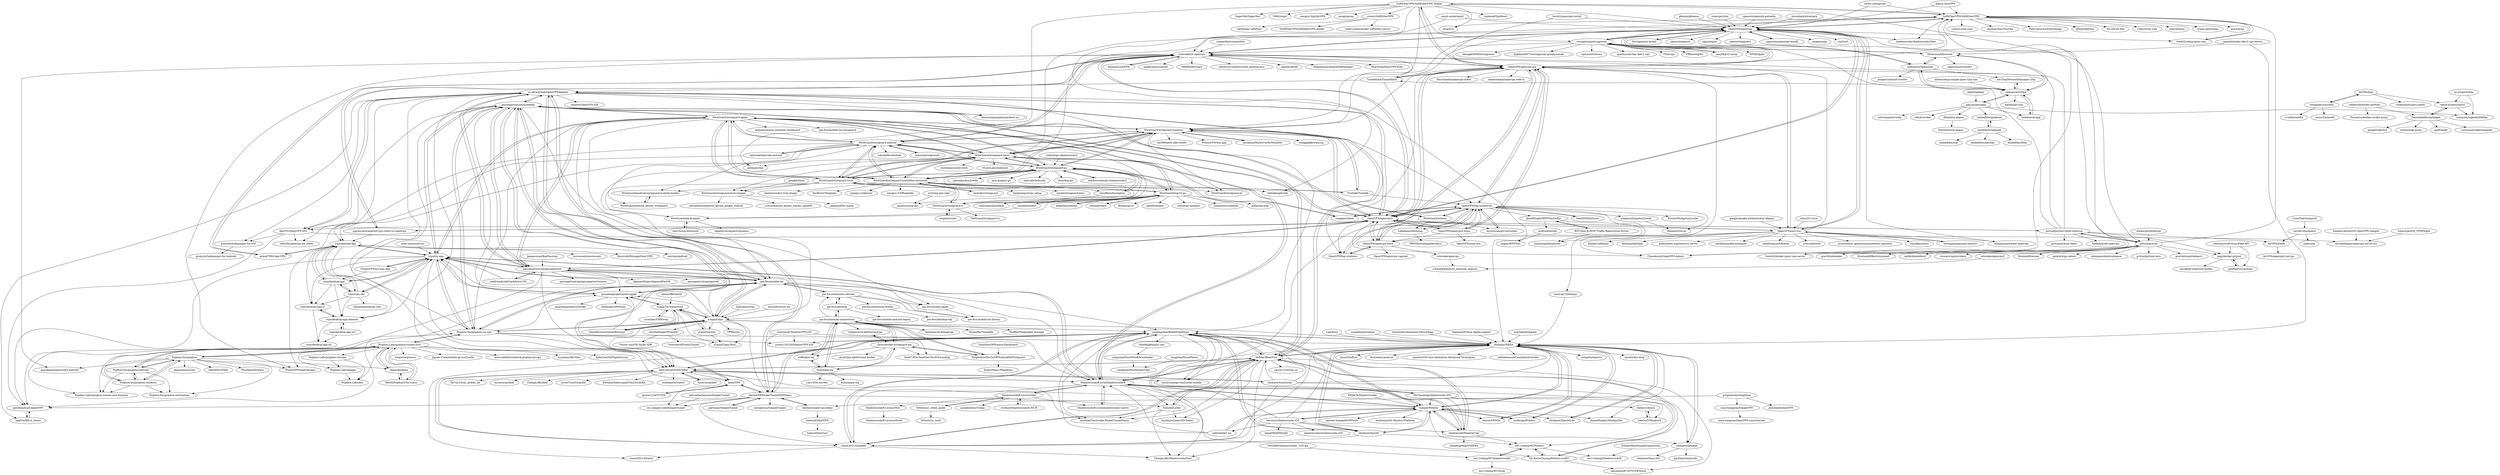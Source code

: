 digraph G {
"SoftEtherVPN/SoftEtherVPN_Stable" -> "SoftEtherVPN/SoftEtherVPN"
"SoftEtherVPN/SoftEtherVPN_Stable" -> "OpenVPN/openvpn"
"SoftEtherVPN/SoftEtherVPN_Stable" -> "siomiz/SoftEtherVPN"
"SoftEtherVPN/SoftEtherVPN_Stable" -> "schwabe/ics-openvpn"
"SoftEtherVPN/SoftEtherVPN_Stable" -> "OpenVPN/openvpn-gui"
"SoftEtherVPN/SoftEtherVPN_Stable" -> "strongswan/strongswan"
"SoftEtherVPN/SoftEtherVPN_Stable" -> "ntop/n2n" ["e"=1]
"SoftEtherVPN/SoftEtherVPN_Stable" -> "vpnhood/VpnHood" ["e"=1]
"SoftEtherVPN/SoftEtherVPN_Stable" -> "WireGuard/wireguard-windows"
"SoftEtherVPN/SoftEtherVPN_Stable" -> "gsliepen/tinc" ["e"=1]
"SoftEtherVPN/SoftEtherVPN_Stable" -> "SagerNet/SagerNet" ["e"=1]
"SoftEtherVPN/SoftEtherVPN_Stable" -> "ViRb3/wgcf" ["e"=1]
"SoftEtherVPN/SoftEtherVPN_Stable" -> "wangyu-/tinyfecVPN" ["e"=1]
"SoftEtherVPN/SoftEtherVPN_Stable" -> "nmap/npcap" ["e"=1]
"SoftEtherVPN/SoftEtherVPN_Stable" -> "pritunl/pritunl"
"WireGuard/wireguard-windows" -> "WireGuard/wireguard-android"
"WireGuard/wireguard-windows" -> "WireGuard/wireguard-linux"
"WireGuard/wireguard-windows" -> "WireGuard/wireguard-apple"
"WireGuard/wireguard-windows" -> "WireGuard/wireguard-go"
"WireGuard/wireguard-windows" -> "WireGuard/wireguard-tools"
"WireGuard/wireguard-windows" -> "WireGuard/wintun"
"WireGuard/wireguard-windows" -> "WireGuard/wireguard-monolithic-historical"
"WireGuard/wireguard-windows" -> "TunSafe/TunSafe" ["e"=1]
"WireGuard/wireguard-windows" -> "lmc999/auto-add-routes" ["e"=1]
"WireGuard/wireguard-windows" -> "OpenVPN/tap-windows6"
"WireGuard/wireguard-windows" -> "WireGuard/wireguard-nt"
"WireGuard/wireguard-windows" -> "OpenVPN/openvpn"
"WireGuard/wireguard-windows" -> "ProtonVPN/win-app" ["e"=1]
"WireGuard/wireguard-windows" -> "micahmo/WgServerforWindows" ["e"=1]
"WireGuard/wireguard-windows" -> "yonggekkk/warp-yg" ["e"=1]
"Nyr/openvpn-install" -> "OpenVPN/openvpn" ["e"=1]
"connectbot/connectbot" -> "schwabe/ics-openvpn" ["e"=1]
"WireGuard/wireguard-apple" -> "WireGuard/wireguard-android"
"WireGuard/wireguard-apple" -> "WireGuard/wireguard-windows"
"WireGuard/wireguard-apple" -> "WireGuard/wireguard-linux"
"WireGuard/wireguard-apple" -> "passepartoutvpn/tunnelkit"
"WireGuard/wireguard-apple" -> "WireGuard/wireguard-tools"
"WireGuard/wireguard-apple" -> "WireGuard/wireguard-go"
"WireGuard/wireguard-apple" -> "ivpn/ios-app"
"WireGuard/wireguard-apple" -> "passepartoutvpn/passepartout"
"WireGuard/wireguard-apple" -> "WireGuard/wireguard-monolithic-historical"
"WireGuard/wireguard-apple" -> "pia-foss/mobile-ios"
"WireGuard/wireguard-apple" -> "iCepa/iCepa"
"WireGuard/wireguard-apple" -> "Psiphon-Inc/psiphon-ios-vpn"
"WireGuard/wireguard-apple" -> "aequitas/macos-menubar-wireguard"
"WireGuard/wireguard-apple" -> "pia-foss/mobile-ios-wireguard"
"WireGuard/wireguard-apple" -> "OpenVPN/openvpn3"
"clown-coding/vpn" -> "SoftEtherVPN/SoftEtherVPN" ["e"=1]
"clown-coding/vpn" -> "OpenVPN/openvpn" ["e"=1]
"gregnietsky/simpletun" -> "marywangran/SimpleVPN"
"gregnietsky/simpletun" -> "davlxd/simple-vpn-demo"
"gregnietsky/simpletun" -> "jashwanth/miniVPN"
"pfsense/pfsense" -> "OpenVPN/openvpn" ["e"=1]
"SoftEtherVPN/SoftEtherVPN" -> "SoftEtherVPN/SoftEtherVPN_Stable"
"SoftEtherVPN/SoftEtherVPN" -> "OpenVPN/openvpn"
"SoftEtherVPN/SoftEtherVPN" -> "hwdsl2/setup-ipsec-vpn" ["e"=1]
"SoftEtherVPN/SoftEtherVPN" -> "v2ray/v2ray-core" ["e"=1]
"SoftEtherVPN/SoftEtherVPN" -> "shadowsocks/shadowsocks-libev" ["e"=1]
"SoftEtherVPN/SoftEtherVPN" -> "zerotier/ZeroTierOne" ["e"=1]
"SoftEtherVPN/SoftEtherVPN" -> "txthinking/brook" ["e"=1]
"SoftEtherVPN/SoftEtherVPN" -> "FelisCatus/SwitchyOmega" ["e"=1]
"SoftEtherVPN/SoftEtherVPN" -> "ntop/n2n" ["e"=1]
"SoftEtherVPN/SoftEtherVPN" -> "gfwlist/gfwlist" ["e"=1]
"SoftEtherVPN/SoftEtherVPN" -> "XX-net/XX-Net" ["e"=1]
"SoftEtherVPN/SoftEtherVPN" -> "v2fly/v2ray-core" ["e"=1]
"SoftEtherVPN/SoftEtherVPN" -> "xtaci/kcptun" ["e"=1]
"SoftEtherVPN/SoftEtherVPN" -> "trojan-gfw/trojan" ["e"=1]
"SoftEtherVPN/SoftEtherVPN" -> "aria2/aria2" ["e"=1]
"torproject/tor" -> "OpenVPN/openvpn" ["e"=1]
"cloudflare/boringtun" -> "WireGuard/wireguard-go" ["e"=1]
"cloudflare/boringtun" -> "WireGuard/wireguard-rs" ["e"=1]
"ambrop72/badvpn" -> "zhuhaow/NEKit" ["e"=1]
"WireGuard/wireguard-go" -> "WireGuard/wireguard-linux"
"WireGuard/wireguard-go" -> "WireGuard/wireguard-windows"
"WireGuard/wireguard-go" -> "WireGuard/wireguard-tools"
"WireGuard/wireguard-go" -> "WireGuard/wgctrl-go"
"WireGuard/wireguard-go" -> "WireGuard/wireguard-apple"
"WireGuard/wireguard-go" -> "WireGuard/wireguard-android"
"WireGuard/wireguard-go" -> "songgao/water" ["e"=1]
"WireGuard/wireguard-go" -> "cloudflare/boringtun" ["e"=1]
"WireGuard/wireguard-go" -> "WireGuard/wireguard-monolithic-historical"
"WireGuard/wireguard-go" -> "shadowsocks/go-shadowsocks2" ["e"=1]
"WireGuard/wireguard-go" -> "vishvananda/netlink" ["e"=1]
"WireGuard/wireguard-go" -> "xjasonlyu/tun2socks" ["e"=1]
"WireGuard/wireguard-go" -> "quic-go/quic-go" ["e"=1]
"WireGuard/wireguard-go" -> "tailscale/tailscale" ["e"=1]
"WireGuard/wireguard-go" -> "xtaci/kcp-go" ["e"=1]
"WireGuard/wintun" -> "OpenVPN/tap-windows6"
"WireGuard/wintun" -> "eycorsican/go-tun2socks" ["e"=1]
"WireGuard/wintun" -> "LaKabane/libtuntap"
"WireGuard/wintun" -> "WireGuard/wireguard-windows"
"costela/wesher" -> "WireGuard/wg-dynamic" ["e"=1]
"costela/wesher" -> "WireGuard/wgctrl-go" ["e"=1]
"oxen-io/session-ios" -> "ivpn/ios-app" ["e"=1]
"strongswan/strongswan" -> "libreswan/libreswan"
"strongswan/strongswan" -> "xelerance/Openswan"
"strongswan/strongswan" -> "OpenVPN/openvpn"
"strongswan/strongswan" -> "quericy/one-key-ikev2-vpn" ["e"=1]
"strongswan/strongswan" -> "FDio/vpp" ["e"=1]
"strongswan/strongswan" -> "schwabe/ics-openvpn"
"strongswan/strongswan" -> "FRRouting/frr" ["e"=1]
"strongswan/strongswan" -> "jawj/IKEv2-setup" ["e"=1]
"strongswan/strongswan" -> "xelerance/xl2tpd"
"strongswan/strongswan" -> "SoftEtherVPN/SoftEtherVPN"
"strongswan/strongswan" -> "DPDK/dpdk" ["e"=1]
"strongswan/strongswan" -> "hwdsl2/docker-ipsec-vpn-server" ["e"=1]
"strongswan/strongswan" -> "zhangke5959/strongswan" ["e"=1]
"strongswan/strongswan" -> "highland0971/strongswan-gmalg-merge" ["e"=1]
"strongswan/strongswan" -> "openvswitch/ovs" ["e"=1]
"pia-foss/mobile-ios" -> "passepartoutvpn/tunnelkit"
"pia-foss/mobile-ios" -> "ivpn/ios-app"
"pia-foss/mobile-ios" -> "pia-foss/tunnel-apple"
"pia-foss/mobile-ios" -> "pia-foss/mobile-ios-library"
"pia-foss/mobile-ios" -> "Psiphon-Inc/psiphon-ios-vpn"
"pia-foss/mobile-ios" -> "passepartoutvpn/passepartout"
"pia-foss/mobile-ios" -> "pia-foss/extension-chrome"
"pia-foss/mobile-ios" -> "gordinmitya/SimpleVPN"
"pia-foss/mobile-ios" -> "ss-abramchuk/OpenVPNAdapter"
"pia-foss/mobile-ios" -> "iCepa/iCepa"
"pia-foss/mobile-ios" -> "guardianproject/orbot-apple"
"pia-foss/mobile-ios" -> "yichengchen/RabbitVpnDemo"
"passepartoutvpn/tunnelkit" -> "ss-abramchuk/OpenVPNAdapter"
"passepartoutvpn/tunnelkit" -> "passepartoutvpn/passepartout"
"passepartoutvpn/tunnelkit" -> "pia-foss/mobile-ios"
"passepartoutvpn/tunnelkit" -> "ivpn/ios-app"
"passepartoutvpn/tunnelkit" -> "pia-foss/tunnel-apple"
"passepartoutvpn/tunnelkit" -> "kean/VPN"
"passepartoutvpn/tunnelkit" -> "WireGuard/wireguard-apple"
"passepartoutvpn/tunnelkit" -> "iCepa/iCepa"
"passepartoutvpn/tunnelkit" -> "zlyBear/BearFree"
"passepartoutvpn/tunnelkit" -> "Psiphon-Inc/psiphon-ios-vpn"
"passepartoutvpn/tunnelkit" -> "hello-david/SwiftV2Ray"
"passepartoutvpn/tunnelkit" -> "ShadowsocksR-Live/iShadowsocksR"
"passepartoutvpn/tunnelkit" -> "AnhTVc/OpenVPN-IOS"
"passepartoutvpn/tunnelkit" -> "OpenVPN/openvpn3"
"passepartoutvpn/tunnelkit" -> "deneraraujo/openvpnclient-ios"
"passepartoutvpn/passepartout" -> "passepartoutvpn/tunnelkit"
"passepartoutvpn/passepartout" -> "ss-abramchuk/OpenVPNAdapter"
"passepartoutvpn/passepartout" -> "ivpn/ios-app"
"passepartoutvpn/passepartout" -> "pia-foss/mobile-ios"
"passepartoutvpn/passepartout" -> "WireGuard/wireguard-apple"
"passepartoutvpn/passepartout" -> "guardianproject/orbot-apple"
"passepartoutvpn/passepartout" -> "hello-david/SwiftV2Ray"
"passepartoutvpn/passepartout" -> "iCepa/iCepa"
"passepartoutvpn/passepartout" -> "AdguardTeam/AdguardForiOS" ["e"=1]
"passepartoutvpn/passepartout" -> "OpenVPN/openvpn3"
"passepartoutvpn/passepartout" -> "ShadowsocksR-Live/iShadowsocksR"
"passepartoutvpn/passepartout" -> "gordinmitya/SimpleVPN"
"passepartoutvpn/passepartout" -> "passepartoutvpn/partout"
"passepartoutvpn/passepartout" -> "passepartoutvpn/passepartout-macos"
"passepartoutvpn/passepartout" -> "confirmedcode/Lockdown-iOS" ["e"=1]
"openssh/openssh-portable" -> "OpenVPN/openvpn" ["e"=1]
"TunSafe/TunSafe" -> "WireGuard/wireguard-monolithic-historical" ["e"=1]
"TunSafe/TunSafe" -> "WireGuard/wireguard-windows" ["e"=1]
"TunSafe/TunSafe" -> "OpenVPN/tap-windows6" ["e"=1]
"keepassium/KeePassium" -> "passepartoutvpn/passepartout" ["e"=1]
"dockovpn/dockovpn" -> "pritunl/pritunl" ["e"=1]
"gregkh/linux" -> "WireGuard/wireguard-linux-compat" ["e"=1]
"Chocobozzz/OpenVPN-Admin" -> "pritunl/pritunl" ["e"=1]
"Chocobozzz/OpenVPN-Admin" -> "OpenVPN/openvpn3" ["e"=1]
"corrad1nho/qomui" -> "cad/ovpm" ["e"=1]
"corrad1nho/qomui" -> "AirVPN/Eddie"
"k4yt3x/wg-meshconf" -> "WireGuard/wg-dynamic" ["e"=1]
"we11cheng/WCPotatso" -> "we11cheng/WCShadowrocket"
"we11cheng/WCPotatso" -> "we11cheng/iShadowsocksR"
"we11cheng/WCPotatso" -> "Git-KevinChuang/Potatso-swift5"
"WireGuard/wgctrl-go" -> "WireGuard/wireguard-go"
"WireGuard/wgctrl-go" -> "WireGuard/wireguard-tools"
"WireGuard/wgctrl-go" -> "WireGuard/wireguard-rs"
"WireGuard/wgctrl-go" -> "mdlayher/netlink" ["e"=1]
"WireGuard/wgctrl-go" -> "vishvananda/netlink" ["e"=1]
"WireGuard/wgctrl-go" -> "jwhited/wgsd" ["e"=1]
"WireGuard/wgctrl-go" -> "WireGuard/wg-dynamic"
"WireGuard/wgctrl-go" -> "florianl/go-tc" ["e"=1]
"WireGuard/wgctrl-go" -> "inetaf/netaddr" ["e"=1]
"WireGuard/wgctrl-go" -> "costela/wesher" ["e"=1]
"WireGuard/wgctrl-go" -> "jamescun/wg-api"
"WireGuard/wgctrl-go" -> "WireGuard/wireguard-linux"
"WireGuard/wgctrl-go" -> "coreos/go-iptables" ["e"=1]
"WireGuard/wgctrl-go" -> "jsimonetti/rtnetlink" ["e"=1]
"WireGuard/wgctrl-go" -> "mdlayher/xdp"
"ShadowsocksR-Live/iShadowsocksR" -> "haxpor/Potatso"
"ShadowsocksR-Live/iShadowsocksR" -> "hello-david/SwiftV2Ray"
"ShadowsocksR-Live/iShadowsocksR" -> "yichengchen/RabbitVpnDemo"
"ShadowsocksR-Live/iShadowsocksR" -> "shadowcoel/ShadowCoel"
"ShadowsocksR-Live/iShadowsocksR" -> "ShadowsocksR-Live/ssrMac"
"ShadowsocksR-Live/iShadowsocksR" -> "zlyBear/BearFree"
"ShadowsocksR-Live/iShadowsocksR" -> "we11cheng/WCPotatso"
"ShadowsocksR-Live/iShadowsocksR" -> "Git-KevinChuang/Potatso-swift5"
"ShadowsocksR-Live/iShadowsocksR" -> "zhuhaow/NEKit"
"ShadowsocksR-Live/iShadowsocksR" -> "passepartoutvpn/tunnelkit"
"ShadowsocksR-Live/iShadowsocksR" -> "tonyh2021/QLadder"
"ShadowsocksR-Live/iShadowsocksR" -> "WuChuming/shadowsocks-iOS"
"ShadowsocksR-Live/iShadowsocksR" -> "Tuluobo/Leiter"
"ShadowsocksR-Live/iShadowsocksR" -> "ShadowsocksR-Live/shadowsocksr-native" ["e"=1]
"ShadowsocksR-Live/iShadowsocksR" -> "ivpn/ios-app"
"binhex/arch-qbittorrentvpn" -> "thrnz/docker-wireguard-pia" ["e"=1]
"networkextension/SimpleTunnel" -> "ios-sample-code/SimpleTunnel"
"pritunl/pritunl" -> "pritunl/pritunl-client-electron"
"pritunl/pritunl" -> "firezone/firezone" ["e"=1]
"pritunl/pritunl" -> "jippi/docker-pritunl"
"pritunl/pritunl" -> "palark/ovpn-admin" ["e"=1]
"pritunl/pritunl" -> "subspacecloud/subspace" ["e"=1]
"pritunl/pritunl" -> "pritunl/pritunl-zero" ["e"=1]
"pritunl/pritunl" -> "SoftEtherVPN/SoftEtherVPN"
"pritunl/pritunl" -> "gravitational/teleport" ["e"=1]
"pritunl/pritunl" -> "gravitl/netmaker" ["e"=1]
"pritunl/pritunl" -> "Chocobozzz/OpenVPN-Admin" ["e"=1]
"pritunl/pritunl" -> "StreisandEffect/streisand" ["e"=1]
"pritunl/pritunl" -> "OpenVPN/openvpn"
"pritunl/pritunl" -> "netbirdio/netbird" ["e"=1]
"pritunl/pritunl" -> "hwdsl2/docker-ipsec-vpn-server" ["e"=1]
"pritunl/pritunl" -> "vmware-tanzu/velero" ["e"=1]
"OpenVPN/openvpn3-linux" -> "OpenVPN/openvpn3"
"OpenVPN/openvpn3-linux" -> "OpenVPN/openvpn-gui"
"OpenVPN/openvpn3-linux" -> "OpenVPN/openvpn-build"
"OpenVPN/openvpn3-linux" -> "OpenVPN/ovpn-dco"
"OpenVPN/openvpn3-linux" -> "OpenVPN/tap-windows6"
"OpenVPN/tap-windows6" -> "OpenVPN/tap-windows"
"OpenVPN/tap-windows6" -> "songgao/water" ["e"=1]
"OpenVPN/tap-windows6" -> "OpenVPN/openvpn3"
"OpenVPN/tap-windows6" -> "OpenVPN/openvpn-build"
"OpenVPN/tap-windows6" -> "eycorsican/go-tun2socks" ["e"=1]
"OpenVPN/tap-windows6" -> "WireGuard/wintun"
"OpenVPN/tap-windows6" -> "OpenVPN/openvpn-gui"
"OpenVPN/tap-windows6" -> "basil00/WinDivert" ["e"=1]
"OpenVPN/tap-windows6" -> "yinghuocho/gotun2socks" ["e"=1]
"OpenVPN/tap-windows6" -> "ambrop72/badvpn" ["e"=1]
"OpenVPN/tap-windows6" -> "LaKabane/libtuntap"
"OpenVPN/tap-windows6" -> "Alienero/tun-go"
"OpenVPN/tap-windows6" -> "FlowerWrong/tun2socks" ["e"=1]
"OpenVPN/tap-windows6" -> "eycorsican/go-tun2socks-mobile" ["e"=1]
"OpenVPN/tap-windows6" -> "JaredWright/WFPStarterKit"
"WireGuard/wg-dynamic" -> "k4yt3x/wg-meshconf" ["e"=1]
"WireGuard/wg-dynamic" -> "segator/wireguard-dynamic"
"pia-foss/extension-chrome" -> "pia-foss/mobile-ios-library"
"pia-foss/extension-chrome" -> "pia-foss/extension-firefox"
"pia-foss/extension-chrome" -> "pia-foss/desktop"
"pia-foss/extension-chrome" -> "pia-foss/mobile-ios"
"pia-foss/extension-chrome" -> "pia-foss/tunnel-apple"
"WireGuard/wireguard-android" -> "WireGuard/wireguard-windows"
"WireGuard/wireguard-android" -> "WireGuard/wireguard-linux"
"WireGuard/wireguard-android" -> "WireGuard/wireguard-apple"
"WireGuard/wireguard-android" -> "WireGuard/wireguard-tools"
"WireGuard/wireguard-android" -> "WireGuard/wireguard-go"
"WireGuard/wireguard-android" -> "WireGuard/wireguard-monolithic-historical"
"WireGuard/wireguard-android" -> "wgtunnel/wgtunnel" ["e"=1]
"WireGuard/wireguard-android" -> "schwabe/ics-openvpn"
"WireGuard/wireguard-android" -> "ivpn/android-app"
"WireGuard/wireguard-android" -> "tailscale/tailscale-android" ["e"=1]
"WireGuard/wireguard-android" -> "WireGuard/android-wireguard-module-builder"
"WireGuard/wireguard-android" -> "WireGuard/android_kernel_wireguard"
"WireGuard/wireguard-android" -> "ProtonVPN/android-app" ["e"=1]
"WireGuard/wireguard-android" -> "f-droid/fdroidclient" ["e"=1]
"WireGuard/wireguard-android" -> "WireGuard/wireguard-rs"
"Psiphon-Inc/psiphon-ios-vpn" -> "pia-foss/mobile-ios"
"Psiphon-Inc/psiphon-ios-vpn" -> "passepartoutvpn/tunnelkit"
"Psiphon-Inc/psiphon-ios-vpn" -> "Psiphon-Labs/psiphon-tunnel-core"
"Psiphon-Inc/psiphon-ios-vpn" -> "ivpn/ios-app"
"Psiphon-Inc/psiphon-ios-vpn" -> "ShadowsocksR-Live/iShadowsocksR"
"Psiphon-Inc/psiphon-ios-vpn" -> "hello-david/SwiftV2Ray"
"Psiphon-Inc/psiphon-ios-vpn" -> "iCepa/iCepa"
"Psiphon-Inc/psiphon-ios-vpn" -> "ss-abramchuk/OpenVPNAdapter"
"Psiphon-Inc/psiphon-ios-vpn" -> "guardianproject/orbot-apple"
"Psiphon-Inc/psiphon-ios-vpn" -> "yuyao110120/ShadowVPN-iOS"
"eycorsican/go-tun2socks" -> "OpenVPN/tap-windows6" ["e"=1]
"chrisballinger/ProxyKit" -> "Visitor-sos/iOS-Socks-SDK"
"chrisballinger/ProxyKit" -> "twotreeszf/PrettyTunnel"
"Smartype/iOS_VPNPlugIn" -> "chrisballinger/openvpn-server-ios"
"yangxina/NicooPlayer" -> "yangxina/NicooEnptyView"
"confirmedcode/Lockdown-iOS" -> "passepartoutvpn/passepartout" ["e"=1]
"confirmedcode/Lockdown-iOS" -> "ivpn/ios-app" ["e"=1]
"we11cheng/WCShadowrocket" -> "we11cheng/WCPotatso"
"we11cheng/WCShadowrocket" -> "we11cheng/WCStudy"
"pia-foss/desktop" -> "pia-foss/extension-chrome"
"pia-foss/desktop" -> "pia-foss/mobile-android-legacy"
"pia-foss/desktop" -> "pia-foss/manual-connections"
"XWJACK/Shadowrocket" -> "haxpor/Potatso" ["e"=1]
"toreanderson/clatd" -> "ayourtch/nat46"
"toreanderson/clatd" -> "NICMx/Jool"
"toreanderson/clatd" -> "cvmiller/nat64"
"ShadowsocksR-Live/ssrWin" -> "ShadowsocksR-Live/ssrDroid"
"Virtue86/Shadowrocket---iOS-ipa" -> "we11cheng/WCShadowrocket" ["e"=1]
"aofei/ladder-ios" -> "zhuhaow/NEKit"
"aofei/ladder-ios" -> "haxpor/Potatso"
"aofei/ladder-ios" -> "ShadowsocksR-Live/iShadowsocksR"
"aofei/ladder-ios" -> "yichengchen/RabbitVpnDemo"
"atrandys/wireguard" -> "WireGuard/wireguard-monolithic-historical" ["e"=1]
"ppp-project/ppp" -> "xelerance/xl2tpd"
"ppp-project/ppp" -> "dfskoll/rp-pppoe"
"ppp-project/ppp" -> "xebd/accel-ppp" ["e"=1]
"ppp-project/ppp" -> "tomaszmrugalski/dibbler"
"ppp-project/ppp" -> "embedthis/goahead"
"ppp-project/ppp" -> "netcwmp/netcwmp" ["e"=1]
"ppp-project/ppp" -> "wlach/wvdial"
"WuChuming/shadowsocks-iOS" -> "ShadowsocksR-Live/iShadowsocksR"
"WuChuming/shadowsocks-iOS" -> "haxpor/Potatso"
"WuChuming/shadowsocks-iOS" -> "zlyBear/BearFree"
"WuChuming/shadowsocks-iOS" -> "shadowcoel/ShadowCoel"
"WuChuming/shadowsocks-iOS" -> "LeeCenY/ShadowX"
"WuChuming/shadowsocks-iOS" -> "Skifary/c4msis"
"Git-KevinChuang/Potatso-swift5" -> "zapcannon87/ZPTCPIPStack" ["e"=1]
"Git-KevinChuang/Potatso-swift5" -> "we11cheng/WCPotatso"
"Git-KevinChuang/Potatso-swift5" -> "zlyBear/BearFree"
"AirVPN/Eddie" -> "AirVPN/openvpn3-airvpn"
"Tuluobo/Leiter" -> "ChengLuffy/ShadowsocksFree"
"Tuluobo/Leiter" -> "zlyBear/BearFree"
"Tuluobo/Leiter" -> "itsjohnye/Lead-iOS-Demo"
"Tuluobo/Leiter" -> "duanhai/Tun2socks-PacketTunnelDemo" ["e"=1]
"WireGuard/android_kernel_wireguard" -> "WireGuard/android-wireguard-module-builder"
"zlyBear/BearFree" -> "yichengchen/RabbitVpnDemo"
"zlyBear/BearFree" -> "Tuluobo/Leiter"
"zlyBear/BearFree" -> "tonyh2021/QLadder"
"zlyBear/BearFree" -> "eycorsican/go-tun2socks-mobile" ["e"=1]
"zlyBear/BearFree" -> "Git-KevinChuang/Potatso-swift5"
"zlyBear/BearFree" -> "zapcannon87/ZPTCPIPStack" ["e"=1]
"zlyBear/BearFree" -> "ChengLuffy/ShadowsocksFree"
"zlyBear/BearFree" -> "hello-david/SwiftV2Ray"
"zlyBear/BearFree" -> "zhuhaow/NEKit"
"zlyBear/BearFree" -> "ss-abramchuk/OpenVPNAdapter"
"zlyBear/BearFree" -> "ShadowsocksR-Live/iShadowsocksR"
"zlyBear/BearFree" -> "cgcym1234/vpn_ss"
"zlyBear/BearFree" -> "duanhai/Tun2socks-PacketTunnelDemo" ["e"=1]
"zlyBear/BearFree" -> "itsjohnye/Lead-iOS-Demo"
"zlyBear/BearFree" -> "passepartoutvpn/tunnelkit"
"ShadowsocksR-Live/ssrMac" -> "ShadowsocksR-Live/iShadowsocksR"
"ShadowsocksR-Live/ssrMac" -> "wzdnzd/ShadowsocksX-NG-R" ["e"=1]
"ShadowsocksR-Live/ssrMac" -> "YeYoot/ssr_client_guide"
"ShadowsocksR-Live/ssrMac" -> "ShadowsocksR-Live/ssrWin"
"ShadowsocksR-Live/ssrMac" -> "ShadowsocksR-Live/shadowsocksr-native" ["e"=1]
"ShadowsocksR-Live/ssrMac" -> "paradiseduo/Trojan" ["e"=1]
"wzdnzd/ShadowsocksX-NG-R" -> "ShadowsocksR-Live/ssrMac" ["e"=1]
"BOT-Man-JL/WFP-Traffic-Redirection-Driver" -> "junjiexing/libredirect"
"BOT-Man-JL/WFP-Traffic-Redirection-Driver" -> "JaredWright/WFPStarterKit"
"tonyh2021/QLadder" -> "yichengchen/RabbitVpnDemo"
"tonyh2021/QLadder" -> "tonyh2021/Potatso"
"tonyh2021/QLadder" -> "zlyBear/BearFree"
"tonyh2021/QLadder" -> "hello-david/SwiftV2Ray"
"tonyh2021/QLadder" -> "ChengLuffy/ShadowsocksFree"
"goofball222/pritunl" -> "jippi/docker-pritunl"
"chenfengfeng/ss-vpn" -> "yangxina/NicooM3u8Downloader"
"radvd-project/radvd" -> "tomaszmrugalski/dibbler"
"radvd-project/radvd" -> "DanielAdolfsson/ndppd"
"pia-foss/tunnel-apple" -> "pia-foss/mobile-ios-library"
"shadowcoel/ShadowCoel" -> "haxpor/Potatso"
"shadowcoel/ShadowCoel" -> "ShadowsocksR-Live/iShadowsocksR"
"shadowcoel/ShadowCoel" -> "chenfengfeng/S5NEKit"
"shadowcoel/ShadowCoel" -> "yichengchen/RabbitVpnDemo"
"shadowcoel/ShadowCoel" -> "we11cheng/WCPotatso"
"mullvad/libwfp" -> "imgen/WFPTool"
"yangxina/NicooM3u8Downloader" -> "yangxina/NicooEnptyView"
"hanhui03/KidVPN" -> "hanhui03/jstruct"
"ursachec/CPAProxy" -> "iCepa/Tor.framework"
"Skifary/c4msis" -> "LeeCenY/ShadowX"
"LeeCenY/ShadowX" -> "Skifary/c4msis"
"Psiphon-Labs/ploggy" -> "Psiphon-Labs/dns"
"pia-foss/extension-firefox" -> "pia-foss/desktop-tap"
"wireshark/wireshark" -> "OpenVPN/openvpn" ["e"=1]
"squid-cache/squid" -> "OpenVPN/openvpn" ["e"=1]
"squid-cache/squid" -> "WireGuard/wireguard-linux" ["e"=1]
"basil00/WinDivert" -> "OpenVPN/tap-windows6" ["e"=1]
"kylemanna/docker-openvpn" -> "OpenVPN/openvpn" ["e"=1]
"lexrus/VPNOn" -> "zhuhaow/NEKit" ["e"=1]
"jwhited/wgsd" -> "WireGuard/wgctrl-go" ["e"=1]
"eycorsican/leaf" -> "hello-david/SwiftV2Ray" ["e"=1]
"hello-david/SwiftV2Ray" -> "duanhai/Tun2socks-PacketTunnelDemo" ["e"=1]
"hello-david/SwiftV2Ray" -> "ShadowsocksR-Live/iShadowsocksR"
"hello-david/SwiftV2Ray" -> "Tai7sy/v2ray_mobile_lib" ["e"=1]
"hello-david/SwiftV2Ray" -> "tonyh2021/QLadder"
"hello-david/SwiftV2Ray" -> "eycorsican/go-tun2socks-mobile" ["e"=1]
"hello-david/SwiftV2Ray" -> "yichengchen/RabbitVpnDemo"
"hello-david/SwiftV2Ray" -> "eycorsican/ileaf" ["e"=1]
"hello-david/SwiftV2Ray" -> "zlyBear/BearFree"
"hello-david/SwiftV2Ray" -> "ChengLuffy/ileaf"
"hello-david/SwiftV2Ray" -> "zhuhaow/tun2socks" ["e"=1]
"hello-david/SwiftV2Ray" -> "arror/Tun2SocksKit" ["e"=1]
"hello-david/SwiftV2Ray" -> "EbrahimTahernejad/Tun2SocksKit" ["e"=1]
"hello-david/SwiftV2Ray" -> "nicholascw/vmecs" ["e"=1]
"hello-david/SwiftV2Ray" -> "eycorsican/leaf" ["e"=1]
"hello-david/SwiftV2Ray" -> "kean/VPN"
"ivpn/ios-app" -> "ivpn/desktop-app"
"ivpn/ios-app" -> "ivpn/ivpn.net"
"ivpn/ios-app" -> "ivpn/android-app"
"ivpn/ios-app" -> "pia-foss/mobile-ios"
"ivpn/ios-app" -> "passepartoutvpn/tunnelkit"
"ivpn/ios-app" -> "ivpn/desktop-app-daemon"
"ivpn/ios-app" -> "passepartoutvpn/passepartout"
"ivpn/ios-app" -> "ivpn/desktop-app-ui"
"ivpn/ios-app" -> "guardianproject/orbot-apple"
"ivpn/ios-app" -> "gordinmitya/SimpleVPN"
"ivpn/ios-app" -> "WireGuard/wireguard-apple"
"ivpn/ios-app" -> "ProtonVPN/ios-mac-app" ["e"=1]
"ivpn/ios-app" -> "Psiphon-Inc/psiphon-ios-vpn"
"ivpn/ios-app" -> "hello-david/SwiftV2Ray"
"ivpn/ios-app" -> "ShadowsocksR-Live/iShadowsocksR"
"tailscale/tailscale-android" -> "WireGuard/wireguard-android" ["e"=1]
"tailscale/tailscale-android" -> "ivpn/android-app" ["e"=1]
"WireGuard/wireguard-linux" -> "WireGuard/wireguard-tools"
"WireGuard/wireguard-linux" -> "WireGuard/wireguard-windows"
"WireGuard/wireguard-linux" -> "WireGuard/wireguard-android"
"WireGuard/wireguard-linux" -> "WireGuard/wireguard-go"
"WireGuard/wireguard-linux" -> "WireGuard/wireguard-apple"
"WireGuard/wireguard-linux" -> "WireGuard/wireguard-linux-compat"
"WireGuard/wireguard-linux" -> "WireGuard/wireguard-monolithic-historical"
"WireGuard/wireguard-linux" -> "WireGuard/wgctrl-go"
"WireGuard/wireguard-linux" -> "WireGuard/wireguard-rs"
"WireGuard/wireguard-linux" -> "zx2c4/password-store" ["e"=1]
"WireGuard/wireguard-linux" -> "OpenVPN/openvpn"
"WireGuard/wireguard-linux" -> "WireGuard/wg-dynamic"
"WireGuard/wireguard-linux" -> "WireGuard/wireguard-nt"
"WireGuard/wireguard-linux" -> "gsliepen/tinc" ["e"=1]
"WireGuard/wireguard-linux" -> "NLnetLabs/unbound" ["e"=1]
"siomiz/SoftEtherVPN" -> "SoftEtherVPN/SoftetherVPN-docker"
"siomiz/SoftEtherVPN" -> "cenk1cenk2/docker-softether-vpnsrv"
"siomiz/SoftEtherVPN" -> "cnf/docker-softether"
"kean/VPN" -> "cgcym1234/YYVPN"
"kean/VPN" -> "passepartoutvpn/tunnelkit"
"kean/VPN" -> "davlxd/NEPacketTunnelVPNDemo"
"kean/VPN" -> "ios-sample-code/SimpleTunnel"
"isc-projects/kea" -> "tomaszmrugalski/dibbler" ["e"=1]
"isc-projects/kea" -> "radvd-project/radvd" ["e"=1]
"Psiphon-Inc/psiphon" -> "Psiphon-Inc/psiphon-android"
"Psiphon-Inc/psiphon" -> "Psiphon-Inc/psiphon-windows"
"Psiphon-Inc/psiphon" -> "Psiphon-Labs/psiphon-tunnel-core"
"Psiphon-Inc/psiphon" -> "ahmia/ahmia-site" ["e"=1]
"Psiphon-Inc/psiphon" -> "Psiphon-Inc/psiphon-ios-vpn"
"Psiphon-Inc/psiphon" -> "Psiphon-Labs/psiphon-tunnel-core-binaries"
"Psiphon-Inc/psiphon" -> "Psiphon-Inc/psiphon-automation"
"Psiphon-Inc/psiphon" -> "Gedsh/InviZible" ["e"=1]
"Psiphon-Inc/psiphon" -> "thispc/psiphon"
"Psiphon-Inc/psiphon" -> "ProtonVPN/android-app" ["e"=1]
"Psiphon-Inc/psiphon" -> "guardianproject/orbot-android" ["e"=1]
"Psiphon-Inc/psiphon" -> "Ptechgithub/warp" ["e"=1]
"UnnoTed/wireguird" -> "corrad1nho/qomui" ["e"=1]
"overtake/telegram" -> "zhuhaow/NEKit" ["e"=1]
"pia-foss/manual-connections" -> "triffid/pia-wg"
"pia-foss/manual-connections" -> "hsand/pia-wg"
"pia-foss/manual-connections" -> "thrnz/docker-wireguard-pia"
"pia-foss/manual-connections" -> "FingerlessGlov3s/OPNsensePIAWireguard"
"pia-foss/manual-connections" -> "pia-foss/desktop"
"pia-foss/manual-connections" -> "fm407/PIA-NextGen-PortForwarding"
"pia-foss/manual-connections" -> "binhex/arch-qbittorrentvpn" ["e"=1]
"pia-foss/manual-connections" -> "pia-foss/extension-chrome"
"pia-foss/manual-connections" -> "StuffAnThings/qbit_manage" ["e"=1]
"pia-foss/manual-connections" -> "binhex/arch-delugevpn" ["e"=1]
"pia-foss/manual-connections" -> "Threadfin/Threadfin" ["e"=1]
"kitten/setup-simple-ipsec-l2tp-vpn" -> "xelerance/xl2tpd" ["e"=1]
"gaomd/docker-ikev2-vpn-server" -> "libreswan/libreswan" ["e"=1]
"gaomd/docker-ikev2-vpn-server" -> "zhuhaow/NEKit" ["e"=1]
"gayanvoice/android-vpn-client-ics-openvpn" -> "schwabe/ics-openvpn" ["e"=1]
"gayanvoice/android-vpn-client-ics-openvpn" -> "ivpn/android-app" ["e"=1]
"gayanvoice/android-vpn-client-ics-openvpn" -> "OpenVPN/openvpn3" ["e"=1]
"Lojii/Knot" -> "zhuhaow/NEKit" ["e"=1]
"cgcym1234/YYVPN" -> "kean/VPN"
"ivpn/android-app" -> "ivpn/desktop-app"
"ivpn/android-app" -> "ivpn/ivpn.net"
"ivpn/android-app" -> "ivpn/ios-app"
"ivpn/android-app" -> "ivpn/desktop-app-daemon"
"ivpn/android-app" -> "eduvpn/android" ["e"=1]
"ivpn/android-app" -> "ivpn/desktop-app-ui"
"ivpn/android-app" -> "accrescent/accrescent" ["e"=1]
"ivpn/android-app" -> "ashraf789/Cake-VPN" ["e"=1]
"ivpn/android-app" -> "KaustubhPatange/Gear-VPN" ["e"=1]
"Psiphon-Inc/psiphon-windows" -> "Psiphon-Inc/psiphon-android"
"Psiphon-Inc/psiphon-windows" -> "Psiphon-Inc/psiphon"
"Psiphon-Inc/psiphon-windows" -> "Psiphon-Labs/psiphon-tunnel-core-binaries"
"Psiphon-Inc/psiphon-windows" -> "Psiphon-Labs/psiphon-tunnel-core"
"Psiphon-Inc/psiphon-windows" -> "Psiphon-Inc/psiphon-automation"
"WireGuard/wireguard-tools" -> "WireGuard/wireguard-linux"
"WireGuard/wireguard-tools" -> "WireGuard/wireguard-android"
"WireGuard/wireguard-tools" -> "WireGuard/wireguard-linux-compat"
"WireGuard/wireguard-tools" -> "WireGuard/wireguard-apple"
"WireGuard/wireguard-tools" -> "WireGuard/wireguard-go"
"WireGuard/wireguard-tools" -> "WireGuard/wireguard-windows"
"WireGuard/wireguard-tools" -> "WireGuard/wireguard-rs"
"WireGuard/wireguard-tools" -> "WireGuard/wgctrl-go"
"WireGuard/wireguard-tools" -> "WireGuard/wireguard-nt"
"WireGuard/wireguard-tools" -> "WireGuard/android-wireguard-module-builder"
"WireGuard/wireguard-tools" -> "WireGuard/wg-dynamic"
"ashraf789/Cake-VPN" -> "ivpn/android-app" ["e"=1]
"ashraf789/Cake-VPN" -> "schwabe/ics-openvpn" ["e"=1]
"vx3r/wg-gen-web" -> "jamescun/wg-api" ["e"=1]
"DanielAdolfsson/ndppd" -> "yoursunny/ndpresponder"
"DanielAdolfsson/ndppd" -> "google/ndprbrd"
"DanielAdolfsson/ndppd" -> "radvd-project/radvd"
"DanielAdolfsson/ndppd" -> "setaou/ndp-proxy"
"DanielAdolfsson/ndppd" -> "npd6/npd6"
"Psiphon-Labs/psiphon-tunnel-core" -> "Psiphon-Inc/psiphon"
"Psiphon-Labs/psiphon-tunnel-core" -> "Psiphon-Labs/psiphon-tunnel-core-binaries"
"Psiphon-Labs/psiphon-tunnel-core" -> "Psiphon-Inc/psiphon-android"
"Psiphon-Labs/psiphon-tunnel-core" -> "Psiphon-Inc/psiphon-windows"
"Psiphon-Labs/psiphon-tunnel-core" -> "thispc/psiphon"
"Psiphon-Labs/psiphon-tunnel-core" -> "Psiphon-Inc/psiphon-ios-vpn"
"Psiphon-Labs/psiphon-tunnel-core" -> "Psiphon-Labs/psiphon-chrome"
"Psiphon-Labs/psiphon-tunnel-core" -> "MewX/Psiphon3-for-Linux"
"Psiphon-Labs/psiphon-tunnel-core" -> "Psiphon-Labs/dns"
"Psiphon-Labs/psiphon-tunnel-core" -> "SpherionOS/PsiphonLinux" ["e"=1]
"Psiphon-Labs/psiphon-tunnel-core" -> "Psiphon-Labs/ploggy"
"Psiphon-Labs/psiphon-tunnel-core" -> "yinqiwen/gsnova" ["e"=1]
"Psiphon-Labs/psiphon-tunnel-core" -> "Jigsaw-Code/outline-go-tun2socks" ["e"=1]
"Psiphon-Labs/psiphon-tunnel-core" -> "aztecrabbit/brainfuck-psiphon-pro-go"
"Psiphon-Labs/psiphon-tunnel-core" -> "xyuanmu/XX-Mini" ["e"=1]
"Psiphon-Inc/psiphon-android" -> "Psiphon-Inc/psiphon-windows"
"Psiphon-Inc/psiphon-android" -> "Psiphon-Inc/psiphon"
"Psiphon-Inc/psiphon-android" -> "Psiphon-Inc/psiphon-automation"
"Psiphon-Inc/psiphon-android" -> "Psiphon-Labs/psiphon-tunnel-core"
"Psiphon-Inc/psiphon-android" -> "Psiphon-Labs/psiphon-tunnel-core-binaries"
"NICMx/Jool" -> "toreanderson/clatd"
"NICMx/Jool" -> "vitlabuda/tundra-nat64"
"NICMx/Jool" -> "radvd-project/radvd"
"thrnz/docker-wireguard-pia" -> "pia-foss/manual-connections"
"thrnz/docker-wireguard-pia" -> "hsand/pia-wg"
"thrnz/docker-wireguard-pia" -> "triffid/pia-wg"
"thrnz/docker-wireguard-pia" -> "FingerlessGlov3s/OPNsensePIAWireguard"
"thrnz/docker-wireguard-pia" -> "j4ym0/pia-qbittorrent-docker"
"thrnz/docker-wireguard-pia" -> "binhex/arch-qbittorrentvpn" ["e"=1]
"thrnz/docker-wireguard-pia" -> "fm407/PIA-NextGen-PortForwarding"
"halo/macosvpn" -> "iCepa/iCepa" ["e"=1]
"YeYoot/ssr_client_guide" -> "ShadowsocksR-Live/ssrMac"
"YeYoot/ssr_client_guide" -> "YeYoot/ssr_tools"
"WireGuard/android-wireguard-module-builder" -> "WireGuard/android_kernel_wireguard"
"WireGuard/wireguard-linux-compat" -> "jaegeuk/f2fs-stable" ["e"=1]
"WireGuard/wireguard-linux-compat" -> "kerneltoast/android_kernel_google_redbull" ["e"=1]
"WireGuard/wireguard-linux-compat" -> "uvera/android_kernel_xiaomi_sdm660" ["e"=1]
"ivpn/desktop-app-ui" -> "ivpn/desktop-app-daemon"
"ivpn/desktop-app-ui" -> "ivpn/desktop-app-cli"
"ivpn/desktop-app-daemon" -> "ivpn/desktop-app-ui"
"ivpn/desktop-app-daemon" -> "ivpn/desktop-app-ui2"
"ivpn/desktop-app-daemon" -> "ivpn/desktop-app-cli"
"ivpn/desktop-app-ui2" -> "ivpn/desktop-app-daemon"
"ivpn/desktop-app-ui2" -> "ivpn/desktop-app-cli"
"schwabe/ics-openvpn" -> "OpenVPN/openvpn"
"schwabe/ics-openvpn" -> "hexene/LocalVPN" ["e"=1]
"schwabe/ics-openvpn" -> "gayanvoice/android-vpn-client-ics-openvpn" ["e"=1]
"schwabe/ics-openvpn" -> "OpenVPN/openvpn3"
"schwabe/ics-openvpn" -> "ashraf789/Cake-VPN" ["e"=1]
"schwabe/ics-openvpn" -> "madeye/proxydroid" ["e"=1]
"schwabe/ics-openvpn" -> "M66B/NetGuard" ["e"=1]
"schwabe/ics-openvpn" -> "OpenVPN/openvpn-gui"
"schwabe/ics-openvpn" -> "guardianproject/orbot-android" ["e"=1]
"schwabe/ics-openvpn" -> "WireGuard/wireguard-android"
"schwabe/ics-openvpn" -> "ProtonVPN/android-app" ["e"=1]
"schwabe/ics-openvpn" -> "dawei101/shadowsocks-android-java" ["e"=1]
"schwabe/ics-openvpn" -> "ukanth/afwall" ["e"=1]
"schwabe/ics-openvpn" -> "TeamAmaze/AmazeFileManager" ["e"=1]
"schwabe/ics-openvpn" -> "MaxSmile/EasyVPN-Free" ["e"=1]
"OpenVPN/openvpn-gui" -> "OpenVPN/openvpn3"
"OpenVPN/openvpn-gui" -> "OpenVPN/openvpn-build"
"OpenVPN/openvpn-gui" -> "OpenVPN/openvpn"
"OpenVPN/openvpn-gui" -> "OpenVPN/openvpn3-linux"
"OpenVPN/openvpn-gui" -> "OpenVPN/tap-windows6"
"OpenVPN/openvpn-gui" -> "OpenVPN/easy-rsa"
"OpenVPN/openvpn-gui" -> "schwabe/ics-openvpn"
"OpenVPN/openvpn-gui" -> "OpenVPN/tap-windows"
"OpenVPN/openvpn-gui" -> "Tunnelblick/Tunnelblick" ["e"=1]
"OpenVPN/openvpn-gui" -> "Securepoint/openvpn-client"
"OpenVPN/openvpn-gui" -> "WireGuard/wireguard-windows"
"OpenVPN/openvpn-gui" -> "SoftEtherVPN/SoftEtherVPN_Stable"
"OpenVPN/openvpn-gui" -> "Chocobozzz/OpenVPN-Admin" ["e"=1]
"OpenVPN/openvpn-gui" -> "SoftEtherVPN/SoftEtherVPN"
"OpenVPN/openvpn-gui" -> "adamwalach/openvpn-web-ui" ["e"=1]
"clowwindy/ShadowVPN-iOS" -> "zhuhaow/NEKit" ["e"=1]
"clowwindy/ShadowVPN-iOS" -> "yuyao110120/ShadowVPN-iOS" ["e"=1]
"clowwindy/ShadowVPN-iOS" -> "davlxd/NEPacketTunnelVPNDemo" ["e"=1]
"aditya-shri/VPN" -> "SoftEtherVPN/SoftEtherVPN" ["e"=1]
"aditya-shri/VPN" -> "OpenVPN/openvpn" ["e"=1]
"ivpn/desktop-app" -> "ivpn/android-app"
"ivpn/desktop-app" -> "ivpn/ios-app"
"ivpn/desktop-app" -> "ivpn/ivpn.net"
"ivpn/desktop-app" -> "ivpn/desktop-app-daemon"
"ivpn/desktop-app" -> "ivpn/desktop-app-ui"
"hexene/LocalVPN" -> "schwabe/ics-openvpn" ["e"=1]
"csujedihy/proximac" -> "zhuhaow/NEKit" ["e"=1]
"Tunnelblick/Tunnelblick" -> "OpenVPN/openvpn" ["e"=1]
"Tunnelblick/Tunnelblick" -> "OpenVPN/openvpn-gui" ["e"=1]
"Tunnelblick/Tunnelblick" -> "OpenVPN/openvpn3" ["e"=1]
"Tunnelblick/Tunnelblick" -> "schwabe/ics-openvpn" ["e"=1]
"Tunnelblick/Tunnelblick" -> "ss-abramchuk/OpenVPNAdapter" ["e"=1]
"OnionBrowser/OnionBrowser" -> "iCepa/iCepa" ["e"=1]
"OnionBrowser/OnionBrowser" -> "iCepa/Tor.framework" ["e"=1]
"OnionBrowser/OnionBrowser" -> "guardianproject/orbot-apple" ["e"=1]
"xebd/accel-ppp" -> "xelerance/xl2tpd" ["e"=1]
"micahmo/WgServerforWindows" -> "WireGuard/wireguard-windows" ["e"=1]
"hsand/pia-wg" -> "pia-foss/manual-connections"
"hsand/pia-wg" -> "triffid/pia-wg"
"hsand/pia-wg" -> "thrnz/docker-wireguard-pia"
"hsand/pia-wg" -> "kchiem/pia-wg"
"hsand/pia-wg" -> "Lars-/PIA-servers"
"LaKabane/libtuntap" -> "HPENetworking/libviface"
"pritunl/pritunl-client-electron" -> "pritunl/pritunl"
"pritunl/pritunl-client-electron" -> "pritunl/pritunl-client"
"pritunl/pritunl-client-electron" -> "OpenVPN/openvpn3"
"pritunl/pritunl-client-electron" -> "jippi/docker-pritunl"
"pritunl/pritunl-client-electron" -> "fujifish/multi-openvpn"
"pritunl/pritunl-client-electron" -> "OpenVPN/openvpn-gui"
"pritunl/pritunl-client-electron" -> "schwabe/ics-openvpn"
"pritunl/pritunl-client-electron" -> "Tunnelblick/Tunnelblick" ["e"=1]
"pritunl/pritunl-client-electron" -> "AirVPN/Eddie"
"ivpn/ivpn.net" -> "ivpn/desktop-app-daemon"
"ivpn/ivpn.net" -> "ivpn/desktop-app"
"ivpn/ivpn.net" -> "ivpn/desktop-app-ui"
"ivpn/ivpn.net" -> "ivpn/android-app"
"ivpn/ivpn.net" -> "ivpn/ios-app"
"ivpn/ivpn.net" -> "ivpn/doineedavpn.com"
"ProtonVPN/ios-mac-app" -> "ivpn/ios-app" ["e"=1]
"ProtonVPN/ios-mac-app" -> "ivpn/desktop-app" ["e"=1]
"embedthis/goahead" -> "embedthis/appweb"
"simonmicro/Pritunl-Fake-API" -> "goofball222/pritunl"
"simonmicro/Pritunl-Fake-API" -> "jippi/docker-pritunl"
"triffid/pia-wg" -> "pia-foss/manual-connections"
"triffid/pia-wg" -> "hsand/pia-wg"
"MewX/Psiphon3-for-Linux" -> "thispc/psiphon"
"MewX/Psiphon3-for-Linux" -> "Psiphon-Labs/psiphon-tunnel-core"
"FingerlessGlov3s/OPNsensePIAWireguard" -> "thrnz/docker-wireguard-pia"
"FingerlessGlov3s/OPNsensePIAWireguard" -> "pia-foss/manual-connections"
"FingerlessGlov3s/OPNsensePIAWireguard" -> "EasyG0ing1/Migration" ["e"=1]
"brave/browser-ios" -> "iCepa/iCepa" ["e"=1]
"hwdsl2/setup-ipsec-vpn" -> "SoftEtherVPN/SoftEtherVPN" ["e"=1]
"OpenVPN/openvpn" -> "SoftEtherVPN/SoftEtherVPN"
"OpenVPN/openvpn" -> "OpenVPN/easy-rsa"
"OpenVPN/openvpn" -> "OpenVPN/openvpn-gui"
"OpenVPN/openvpn" -> "schwabe/ics-openvpn"
"OpenVPN/openvpn" -> "openssl/openssl" ["e"=1]
"OpenVPN/openvpn" -> "OpenVPN/openvpn3"
"OpenVPN/openvpn" -> "nginx/nginx" ["e"=1]
"OpenVPN/openvpn" -> "openwrt/openwrt" ["e"=1]
"OpenVPN/openvpn" -> "angristan/openvpn-install" ["e"=1]
"OpenVPN/openvpn" -> "hwdsl2/setup-ipsec-vpn" ["e"=1]
"OpenVPN/openvpn" -> "nmap/nmap" ["e"=1]
"OpenVPN/openvpn" -> "Nyr/openvpn-install" ["e"=1]
"OpenVPN/openvpn" -> "strongswan/strongswan"
"OpenVPN/openvpn" -> "curl/curl" ["e"=1]
"OpenVPN/openvpn" -> "shadowsocks/shadowsocks-libev" ["e"=1]
"OpenVPN/openvpn-build" -> "OpenVPN/tap-windows"
"OpenVPN/openvpn-build" -> "OpenVPN/openvpn-gui"
"OpenVPN/openvpn-build" -> "OpenVPN/tap-windows6"
"OpenVPN/openvpn-build" -> "OpenVPN/openvpn3"
"OpenVPN/openvpn-build" -> "schwabe/openvpn"
"OpenVPN/openvpn-build" -> "OpenVPN/openvpn-vagrant"
"clowwindy/Awesome-Networking" -> "zhuhaow/NEKit" ["e"=1]
"OpenVPN/easy-rsa" -> "OpenVPN/openvpn"
"OpenVPN/easy-rsa" -> "OpenVPN/openvpn-gui"
"OpenVPN/easy-rsa" -> "cloudflare/cfssl" ["e"=1]
"OpenVPN/easy-rsa" -> "OpenVPN/openvpn3"
"OpenVPN/easy-rsa" -> "kylemanna/docker-openvpn" ["e"=1]
"OpenVPN/easy-rsa" -> "furlongm/openvpn-monitor" ["e"=1]
"OpenVPN/easy-rsa" -> "OpenVPN/openvpn-build"
"OpenVPN/easy-rsa" -> "schwabe/ics-openvpn"
"OpenVPN/easy-rsa" -> "flannel-io/flannel" ["e"=1]
"OpenVPN/easy-rsa" -> "fail2ban/fail2ban" ["e"=1]
"OpenVPN/easy-rsa" -> "kubernetes-sigs/metrics-server" ["e"=1]
"OpenVPN/easy-rsa" -> "ansible/ansible-examples" ["e"=1]
"OpenVPN/easy-rsa" -> "smallstep/certificates" ["e"=1]
"OpenVPN/easy-rsa" -> "yrutschle/sslh" ["e"=1]
"OpenVPN/easy-rsa" -> "prometheus-operator/prometheus-operator" ["e"=1]
"iCepa/iCepa" -> "iCepa/Tor.framework"
"iCepa/iCepa" -> "iCepa/tun2tor"
"iCepa/iCepa" -> "OnionBrowser/OnionBrowser" ["e"=1]
"iCepa/iCepa" -> "passepartoutvpn/tunnelkit"
"iCepa/iCepa" -> "pia-foss/mobile-ios"
"iCepa/iCepa" -> "chrisballinger/ProxyKit"
"iCepa/iCepa" -> "zhuhaow/NEKit"
"iCepa/iCepa" -> "guardianproject/orbot-apple"
"iCepa/iCepa" -> "davlxd/NEPacketTunnelVPNDemo"
"iCepa/iCepa" -> "yichengchen/RabbitVpnDemo"
"iCepa/iCepa" -> "iCepa/iCepa-Docs"
"iCepa/iCepa" -> "ivpn/ios-app"
"iCepa/iCepa" -> "hello-david/SwiftV2Ray"
"iCepa/iCepa" -> "Psiphon-Inc/psiphon-ios-vpn"
"iCepa/iCepa" -> "VPNht/ios"
"Psiphon-Labs/psiphon-chrome" -> "Psiphon-Labs/ploggy"
"Psiphon-Labs/psiphon-chrome" -> "Psiphon-Labs/dns"
"hwdsl2/openvpn-install" -> "OpenVPN/openvpn" ["e"=1]
"hwdsl2/openvpn-install" -> "OpenVPN/openvpn-gui" ["e"=1]
"herzmut/shadowsocks-iOS" -> "haxpor/Potatso"
"herzmut/shadowsocks-iOS" -> "zhuhaow/NEKit"
"herzmut/shadowsocks-iOS" -> "yichengchen/RabbitVpnDemo"
"herzmut/shadowsocks-iOS" -> "shadowsocks/shadowsocks-iOS" ["e"=1]
"herzmut/shadowsocks-iOS" -> "aofei/ladder-ios"
"herzmut/shadowsocks-iOS" -> "zhuhaow/Specht" ["e"=1]
"herzmut/shadowsocks-iOS" -> "shadowcoel/ShadowCoel"
"herzmut/shadowsocks-iOS" -> "bang590/JSPatchX" ["e"=1]
"jawj/IKEv2-setup" -> "strongswan/strongswan" ["e"=1]
"guardianproject/orbot-apple" -> "guardianproject/orbotkit"
"guardianproject/orbot-apple" -> "iCepa/Tor.framework"
"guardianproject/orbot-apple" -> "ivpn/ios-app"
"guardianproject/orbot-apple" -> "tladesignz/IPtProxy"
"guardianproject/orbot-apple" -> "pia-foss/mobile-ios"
"guardianproject/orbot-apple" -> "passepartoutvpn/tunnelkit"
"iCepa/Tor.framework" -> "iCepa/iCepa"
"iCepa/Tor.framework" -> "iCepa/tun2tor"
"iCepa/Tor.framework" -> "ursachec/CPAProxy"
"iCepa/Tor.framework" -> "guardianproject/orbot-apple"
"iCepa/Tor.framework" -> "iCepa/iCepa-Docs"
"iCepa/Tor.framework" -> "OnionBrowser/OnionBrowser" ["e"=1]
"proxysh/Safejumper-for-iOS" -> "proxysh/Safejumper-for-Android" ["e"=1]
"KatekovAnton/iOS-OpenVPN-Sample" -> "chrisballinger/openvpn-server-ios"
"bsmithio/OPNsense-Dashboard" -> "FingerlessGlov3s/OPNsensePIAWireguard" ["e"=1]
"dfskoll/rp-pppoe" -> "Distrotech/rp-pppoe"
"yinghuocho/gotun2socks" -> "Alienero/tun-go" ["e"=1]
"iCepa/tun2tor" -> "iCepa/iCepa-Docs"
"iCepa/tun2tor" -> "iCepa/Tor.framework"
"JaredWright/WFPStarterKit" -> "BOT-Man-JL/WFP-Traffic-Redirection-Driver"
"JaredWright/WFPStarterKit" -> "mullvad/libwfp"
"JaredWright/WFPStarterKit" -> "junjiexing/libredirect"
"OpenVPN/tap-windows" -> "OpenVPN/tap-windows6"
"OpenVPN/tap-windows" -> "OpenVPN/openvpn-build"
"hwdsl2/docker-ipsec-vpn-server" -> "SoftEtherVPN/SoftEtherVPN" ["e"=1]
"zhuhaow/NEKit" -> "haxpor/Potatso"
"zhuhaow/NEKit" -> "icodesign/Potatso" ["e"=1]
"zhuhaow/NEKit" -> "zhuhaow/Specht" ["e"=1]
"zhuhaow/NEKit" -> "yichengchen/RabbitVpnDemo"
"zhuhaow/NEKit" -> "zhuhaow/SpechtLite" ["e"=1]
"zhuhaow/NEKit" -> "zhuhaow/libnekit"
"zhuhaow/NEKit" -> "lexrus/VPNOn" ["e"=1]
"zhuhaow/NEKit" -> "steipete/Aspects" ["e"=1]
"zhuhaow/NEKit" -> "AloneMonkey/MonkeyDev" ["e"=1]
"zhuhaow/NEKit" -> "nixzhu/dev-blog" ["e"=1]
"zhuhaow/NEKit" -> "zixun/GodEye" ["e"=1]
"zhuhaow/NEKit" -> "zlyBear/BearFree"
"zhuhaow/NEKit" -> "draveness/analyze" ["e"=1]
"zhuhaow/NEKit" -> "qunten/iOS-Core-Animation-Advanced-Techniques" ["e"=1]
"zhuhaow/NEKit" -> "robbiehanson/CocoaAsyncSocket" ["e"=1]
"zhuhaow/tun2socks" -> "zhuhaow/libnekit" ["e"=1]
"zhuhaow/tun2socks" -> "hello-david/SwiftV2Ray" ["e"=1]
"zhuhaow/tun2socks" -> "yichengchen/RabbitVpnDemo" ["e"=1]
"zhuhaow/tun2socks" -> "zhuhaow/NEKit" ["e"=1]
"zhuhaow/tun2socks" -> "tonyh2021/QLadder" ["e"=1]
"zhuhaow/tun2socks" -> "zlyBear/BearFree" ["e"=1]
"schwabe/openvpn" -> "schwabe/platform_external_openssl"
"nm-l2tp/NetworkManager-l2tp" -> "xelerance/xl2tpd"
"zqqf16/IKEv2_Demo" -> "gordinmitya/SimpleVPN"
"furlongm/openvpn-monitor" -> "OpenVPN/easy-rsa" ["e"=1]
"xelerance/xl2tpd" -> "libreswan/libreswan"
"xelerance/xl2tpd" -> "xelerance/Openswan"
"xelerance/xl2tpd" -> "ppp-project/ppp"
"xelerance/xl2tpd" -> "nm-l2tp/NetworkManager-l2tp"
"xelerance/xl2tpd" -> "xebd/accel-ppp" ["e"=1]
"xelerance/xl2tpd" -> "katalix/go-l2tp"
"robbertkl/docker-ipv6nat" -> "DanielAdolfsson/ndppd"
"robbertkl/docker-ipv6nat" -> "Tecnativa/docker-socket-proxy" ["e"=1]
"icodesign/Potatso" -> "zhuhaow/NEKit" ["e"=1]
"icodesign/Potatso" -> "haxpor/Potatso" ["e"=1]
"wgtunnel/wgtunnel" -> "WireGuard/wireguard-android" ["e"=1]
"zhuhaow/SpechtLite" -> "zhuhaow/NEKit" ["e"=1]
"beeware/Python-Apple-support" -> "zhuhaow/NEKit" ["e"=1]
"chris2511/xca" -> "OpenVPN/easy-rsa" ["e"=1]
"OpenVPN/openvpn3" -> "OpenVPN/openvpn3-linux"
"OpenVPN/openvpn3" -> "OpenVPN/openvpn-gui"
"OpenVPN/openvpn3" -> "OpenVPN/tap-windows6"
"OpenVPN/openvpn3" -> "ss-abramchuk/OpenVPNAdapter"
"OpenVPN/openvpn3" -> "OpenVPN/openvpn-build"
"OpenVPN/openvpn3" -> "schwabe/ics-openvpn"
"OpenVPN/openvpn3" -> "passepartoutvpn/tunnelkit"
"OpenVPN/openvpn3" -> "OpenVPN/openvpn"
"OpenVPN/openvpn3" -> "AnhTVc/OpenVPN-IOS"
"OpenVPN/openvpn3" -> "OpenVPN/easy-rsa"
"OpenVPN/openvpn3" -> "pritunl/pritunl-client-electron"
"OpenVPN/openvpn3" -> "OpenVPN/tap-windows"
"OpenVPN/openvpn3" -> "passepartoutvpn/passepartout"
"OpenVPN/openvpn3" -> "WireGuard/wireguard-apple"
"OpenVPN/openvpn3" -> "gayanvoice/android-vpn-client-ics-openvpn" ["e"=1]
"zhuhaow/Specht" -> "zhuhaow/NEKit" ["e"=1]
"zhuhaow/Specht" -> "yichengchen/RabbitVpnDemo" ["e"=1]
"zhuhaow/Specht" -> "zhuhaow/libnekit" ["e"=1]
"zhuhaow/Specht" -> "haxpor/Potatso" ["e"=1]
"zhuhaow/Specht" -> "tonyh2021/QLadder" ["e"=1]
"embedthis/appweb" -> "embedthis/goahead"
"embedthis/appweb" -> "embedthis/esp"
"embedthis/appweb" -> "embedthis/ejscript"
"embedthis/appweb" -> "embedthis/http"
"EthanGHub/DumpFrameworks" -> "we11cheng/iShadowsocksR"
"schwabe/openvpn3" -> "schwabe/platform_external_openssl"
"xelerance/Openswan" -> "libreswan/libreswan"
"xelerance/Openswan" -> "xelerance/xl2tpd"
"xelerance/Openswan" -> "strongswan/strongswan"
"xelerance/Openswan" -> "Juniper/contrail-vrouter" ["e"=1]
"xelerance/Openswan" -> "nm-l2tp/NetworkManager-l2tp"
"angristan/openvpn-install" -> "OpenVPN/openvpn" ["e"=1]
"google/google-authenticator-libpam" -> "OpenVPN/easy-rsa" ["e"=1]
"haxpor/Potatso" -> "zhuhaow/NEKit"
"haxpor/Potatso" -> "ShadowsocksR-Live/iShadowsocksR"
"haxpor/Potatso" -> "yichengchen/RabbitVpnDemo"
"haxpor/Potatso" -> "shadowcoel/ShadowCoel"
"haxpor/Potatso" -> "icodesign/Potatso" ["e"=1]
"haxpor/Potatso" -> "zhuhaow/Specht" ["e"=1]
"haxpor/Potatso" -> "answer-huang/dSYMTools" ["e"=1]
"haxpor/Potatso" -> "AloneMonkey/MonkeyDev" ["e"=1]
"haxpor/Potatso" -> "hello-david/SwiftV2Ray"
"haxpor/Potatso" -> "herzmut/shadowsocks-iOS"
"haxpor/Potatso" -> "aozhimin/iOS-Monitor-Platform" ["e"=1]
"haxpor/Potatso" -> "we11cheng/WCPotatso"
"haxpor/Potatso" -> "tonyh2021/QLadder"
"haxpor/Potatso" -> "zhuhaow/SpechtLite" ["e"=1]
"haxpor/Potatso" -> "lexrus/VPNOn" ["e"=1]
"davlxd/simple-vpn-demo" -> "davlxd/NEPacketTunnelVPNDemo"
"davlxd/simple-vpn-demo" -> "hanhui03/KidVPN"
"mcginty/snow" -> "WireGuard/wireguard-rs" ["e"=1]
"mdlayher/netlink" -> "WireGuard/wgctrl-go" ["e"=1]
"davlxd/NEPacketTunnelVPNDemo" -> "davlxd/simple-vpn-demo"
"davlxd/NEPacketTunnelVPNDemo" -> "partyspy/SimpleTunnel"
"davlxd/NEPacketTunnelVPNDemo" -> "yichengchen/RabbitVpnDemo"
"davlxd/NEPacketTunnelVPNDemo" -> "ss-abramchuk/OpenVPNAdapter"
"davlxd/NEPacketTunnelVPNDemo" -> "ios-sample-code/SimpleTunnel"
"davlxd/NEPacketTunnelVPNDemo" -> "kean/VPN"
"davlxd/NEPacketTunnelVPNDemo" -> "gordinmitya/SimpleVPN"
"davlxd/NEPacketTunnelVPNDemo" -> "Tuluobo/Leiter"
"davlxd/NEPacketTunnelVPNDemo" -> "tonyh2021/QLadder"
"davlxd/NEPacketTunnelVPNDemo" -> "zachgenius/SimpleTunnel"
"gordinmitya/SimpleVPN" -> "zqqf16/IKEv2_Demo"
"zhuhaow/libnekit" -> "zhuhaow/NEKit"
"zhuhaow/libnekit" -> "JayZhao/tun2socks"
"zhuhaow/libnekit" -> "zhuhaow/Soca-iOS"
"alecmuffett/eotk" -> "iCepa/Tor.framework" ["e"=1]
"mkj/dropbear" -> "ppp-project/ppp" ["e"=1]
"libreswan/libreswan" -> "xelerance/Openswan"
"libreswan/libreswan" -> "xelerance/xl2tpd"
"libreswan/libreswan" -> "strongswan/strongswan"
"libreswan/libreswan" -> "openconnect/ocserv" ["e"=1]
"shadowsocks/go-shadowsocks2" -> "WireGuard/wireguard-go" ["e"=1]
"yichengchen/RabbitVpnDemo" -> "tonyh2021/QLadder"
"yichengchen/RabbitVpnDemo" -> "zhuhaow/NEKit"
"yichengchen/RabbitVpnDemo" -> "zlyBear/BearFree"
"yichengchen/RabbitVpnDemo" -> "chenfengfeng/ss-vpn"
"yichengchen/RabbitVpnDemo" -> "haxpor/Potatso"
"yichengchen/RabbitVpnDemo" -> "zhuhaow/Specht" ["e"=1]
"yichengchen/RabbitVpnDemo" -> "davlxd/NEPacketTunnelVPNDemo"
"yichengchen/RabbitVpnDemo" -> "tonyh2021/Potatso"
"yichengchen/RabbitVpnDemo" -> "ChengLuffy/ShadowsocksFree"
"yichengchen/RabbitVpnDemo" -> "yuyao110120/ShadowVPN-iOS"
"yichengchen/RabbitVpnDemo" -> "ShadowsocksR-Live/iShadowsocksR"
"yichengchen/RabbitVpnDemo" -> "hello-david/SwiftV2Ray"
"yichengchen/RabbitVpnDemo" -> "eycorsican/go-tun2socks-mobile" ["e"=1]
"yichengchen/RabbitVpnDemo" -> "shadowcoel/ShadowCoel"
"yichengchen/RabbitVpnDemo" -> "duanhai/Tun2socks-PacketTunnelDemo" ["e"=1]
"ss-abramchuk/OpenVPNAdapter" -> "passepartoutvpn/tunnelkit"
"ss-abramchuk/OpenVPNAdapter" -> "AnhTVc/OpenVPN-IOS"
"ss-abramchuk/OpenVPNAdapter" -> "passepartoutvpn/passepartout"
"ss-abramchuk/OpenVPNAdapter" -> "davlxd/NEPacketTunnelVPNDemo"
"ss-abramchuk/OpenVPNAdapter" -> "OpenVPN/openvpn3"
"ss-abramchuk/OpenVPNAdapter" -> "deneraraujo/openvpnclient-ios"
"ss-abramchuk/OpenVPNAdapter" -> "zlyBear/BearFree"
"ss-abramchuk/OpenVPNAdapter" -> "yaooort/OpenVPN-IOS"
"ss-abramchuk/OpenVPNAdapter" -> "pia-foss/mobile-ios"
"ss-abramchuk/OpenVPNAdapter" -> "zqqf16/IKEv2_Demo"
"ss-abramchuk/OpenVPNAdapter" -> "zhuhaow/NEKit"
"ss-abramchuk/OpenVPNAdapter" -> "vdeville/openvpn-ios-client"
"ss-abramchuk/OpenVPNAdapter" -> "yichengchen/RabbitVpnDemo"
"ss-abramchuk/OpenVPNAdapter" -> "kean/VPN"
"ss-abramchuk/OpenVPNAdapter" -> "proxysh/Safejumper-for-iOS"
"WireGuard/wireguard-rs" -> "DefGuard/wireguard-rs"
"WireGuard/wireguard-rs" -> "WireGuard/wireguard-tools"
"WireGuard/wireguard-rs" -> "mcginty/snow" ["e"=1]
"WireGuard/wireguard-monolithic-historical" -> "atrandys/wireguard" ["e"=1]
"WireGuard/wireguard-monolithic-historical" -> "TunSafe/TunSafe" ["e"=1]
"WireGuard/wireguard-monolithic-historical" -> "WireGuard/wireguard-go"
"WireGuard/wireguard-monolithic-historical" -> "WireGuard/wireguard-android"
"WireGuard/wireguard-monolithic-historical" -> "WireGuard/wireguard-windows"
"WireGuard/wireguard-monolithic-historical" -> "WireGuard/wireguard-linux"
"WireGuard/wireguard-monolithic-historical" -> "cloudflare/boringtun" ["e"=1]
"WireGuard/wireguard-monolithic-historical" -> "WireGuard/wireguard-apple"
"WireGuard/wireguard-monolithic-historical" -> "hongwenjun/vps_setup" ["e"=1]
"WireGuard/wireguard-monolithic-historical" -> "pirate/wireguard-docs" ["e"=1]
"WireGuard/wireguard-monolithic-historical" -> "shadowsocks/v2ray-plugin" ["e"=1]
"WireGuard/wireguard-monolithic-historical" -> "txthinking/brook" ["e"=1]
"WireGuard/wireguard-monolithic-historical" -> "KiriKira/vTemplate" ["e"=1]
"WireGuard/wireguard-monolithic-historical" -> "wangyu-/udp2raw" ["e"=1]
"WireGuard/wireguard-monolithic-historical" -> "wangyu-/UDPspeeder" ["e"=1]
"riobard/go-shadowsocks2" -> "WireGuard/wireguard-go" ["e"=1]
"jippi/docker-pritunl" -> "goofball222/pritunl"
"jippi/docker-pritunl" -> "cloudkite-io/pritunl-docker"
"partyspy/SimpleTunnel" -> "davlxd/NEPacketTunnelVPNDemo"
"marywangran/SimpleVPN" -> "marywangran/OpenVPN-Linux-kernel"
"thispc/psiphon" -> "MewX/Psiphon3-for-Linux"
"thispc/psiphon" -> "Psiphon-Labs/psiphon-tunnel-core"
"AnhTVc/OpenVPN-IOS" -> "chrisballinger/openvpn-server-ios"
"AnhTVc/OpenVPN-IOS" -> "ss-abramchuk/OpenVPNAdapter"
"AnhTVc/OpenVPN-IOS" -> "gordinmitya/SimpleVPN"
"AnhTVc/OpenVPN-IOS" -> "vdeville/openvpn-ios-client"
"AnhTVc/OpenVPN-IOS" -> "proxysh/Safejumper-for-iOS"
"ShadowsocksR-Live/shadowsocksr-native" -> "ShadowsocksR-Live/iShadowsocksR" ["e"=1]
"songgao/water" -> "OpenVPN/tap-windows6" ["e"=1]
"songgao/water" -> "WireGuard/wireguard-go" ["e"=1]
"SoftEtherVPN/SoftEtherVPN_Stable" ["l"="-43.183,13.275"]
"SoftEtherVPN/SoftEtherVPN" ["l"="-43.137,13.305"]
"OpenVPN/openvpn" ["l"="-43.173,13.229"]
"siomiz/SoftEtherVPN" ["l"="-43.076,13.36"]
"schwabe/ics-openvpn" ["l"="-43.221,13.195"]
"OpenVPN/openvpn-gui" ["l"="-43.186,13.181"]
"strongswan/strongswan" ["l"="-43.17,13.362"]
"ntop/n2n" ["l"="13.029,-12.289", "c"=847]
"vpnhood/VpnHood" ["l"="-48.607,15.965", "c"=327]
"WireGuard/wireguard-windows" ["l"="-43.269,13.13"]
"gsliepen/tinc" ["l"="12.931,-12.324", "c"=847]
"SagerNet/SagerNet" ["l"="-48.657,13.5", "c"=13]
"ViRb3/wgcf" ["l"="-48.626,13.541", "c"=13]
"wangyu-/tinyfecVPN" ["l"="-45.696,13.28", "c"=42]
"nmap/npcap" ["l"="-0.038,12.084", "c"=370]
"pritunl/pritunl" ["l"="-43.232,13.312"]
"WireGuard/wireguard-android" ["l"="-43.293,13.097"]
"WireGuard/wireguard-linux" ["l"="-43.309,13.123"]
"WireGuard/wireguard-apple" ["l"="-43.257,13.037"]
"WireGuard/wireguard-go" ["l"="-43.322,13.074"]
"WireGuard/wireguard-tools" ["l"="-43.33,13.108"]
"WireGuard/wintun" ["l"="-43.272,13.168"]
"WireGuard/wireguard-monolithic-historical" ["l"="-43.274,13.076"]
"TunSafe/TunSafe" ["l"="-48.467,13.808", "c"=13]
"lmc999/auto-add-routes" ["l"="-48.539,13.68", "c"=13]
"OpenVPN/tap-windows6" ["l"="-43.23,13.142"]
"WireGuard/wireguard-nt" ["l"="-43.316,13.149"]
"ProtonVPN/win-app" ["l"="-52.086,7.57", "c"=682]
"micahmo/WgServerforWindows" ["l"="11.945,-9.381", "c"=18]
"yonggekkk/warp-yg" ["l"="-48.617,13.578", "c"=13]
"Nyr/openvpn-install" ["l"="11.925,-9.607", "c"=18]
"connectbot/connectbot" ["l"="-48.471,-26.063", "c"=321]
"passepartoutvpn/tunnelkit" ["l"="-43.188,12.961"]
"ivpn/ios-app" ["l"="-43.228,12.958"]
"passepartoutvpn/passepartout" ["l"="-43.201,12.987"]
"pia-foss/mobile-ios" ["l"="-43.181,12.936"]
"iCepa/iCepa" ["l"="-43.204,12.921"]
"Psiphon-Inc/psiphon-ios-vpn" ["l"="-43.237,12.917"]
"aequitas/macos-menubar-wireguard" ["l"="-43.333,13.008"]
"pia-foss/mobile-ios-wireguard" ["l"="-43.291,13.019"]
"OpenVPN/openvpn3" ["l"="-43.19,13.105"]
"clown-coding/vpn" ["l"="-47.823,13.443", "c"=13]
"gregnietsky/simpletun" ["l"="-42.935,12.956"]
"marywangran/SimpleVPN" ["l"="-42.891,12.965"]
"davlxd/simple-vpn-demo" ["l"="-43.024,12.945"]
"jashwanth/miniVPN" ["l"="-42.905,12.942"]
"pfsense/pfsense" ["l"="8.675,-43.842", "c"=1059]
"hwdsl2/setup-ipsec-vpn" ["l"="11.819,-9.66", "c"=18]
"v2ray/v2ray-core" ["l"="-48.241,13.24", "c"=13]
"shadowsocks/shadowsocks-libev" ["l"="-45.829,13.295", "c"=42]
"zerotier/ZeroTierOne" ["l"="13.035,-12.113", "c"=847]
"txthinking/brook" ["l"="-45.904,13.302", "c"=42]
"FelisCatus/SwitchyOmega" ["l"="-48.168,13.215", "c"=13]
"gfwlist/gfwlist" ["l"="-48.216,13.273", "c"=13]
"XX-net/XX-Net" ["l"="-47.962,13.186", "c"=13]
"v2fly/v2ray-core" ["l"="-48.393,13.364", "c"=13]
"xtaci/kcptun" ["l"="-45.791,13.231", "c"=42]
"trojan-gfw/trojan" ["l"="-48.341,13.473", "c"=13]
"aria2/aria2" ["l"="-48.274,13.093", "c"=13]
"torproject/tor" ["l"="-51.558,5.651", "c"=1225]
"cloudflare/boringtun" ["l"="-9.975,-6.05", "c"=5]
"WireGuard/wireguard-rs" ["l"="-43.373,13.102"]
"ambrop72/badvpn" ["l"="-44.124,13.279", "c"=948]
"zhuhaow/NEKit" ["l"="-43.2,12.851"]
"WireGuard/wgctrl-go" ["l"="-43.367,13.127"]
"songgao/water" ["l"="-44.121,13.22", "c"=948]
"shadowsocks/go-shadowsocks2" ["l"="-45.835,13.357", "c"=42]
"vishvananda/netlink" ["l"="3.617,-8.087", "c"=0]
"xjasonlyu/tun2socks" ["l"="-44.066,13.275", "c"=948]
"quic-go/quic-go" ["l"="3.594,-8.631", "c"=0]
"tailscale/tailscale" ["l"="12.213,-9.406", "c"=18]
"xtaci/kcp-go" ["l"="3.628,-8.428", "c"=0]
"eycorsican/go-tun2socks" ["l"="-44.103,13.26", "c"=948]
"LaKabane/libtuntap" ["l"="-43.295,13.197"]
"costela/wesher" ["l"="11.831,-9.363", "c"=18]
"WireGuard/wg-dynamic" ["l"="-43.373,13.163"]
"oxen-io/session-ios" ["l"="-51.456,5.854", "c"=1225]
"libreswan/libreswan" ["l"="-43.145,13.43"]
"xelerance/Openswan" ["l"="-43.174,13.44"]
"quericy/one-key-ikev2-vpn" ["l"="-45.657,13.28", "c"=42]
"FDio/vpp" ["l"="6.182,-4.951", "c"=749]
"FRRouting/frr" ["l"="6.27,-4.912", "c"=749]
"jawj/IKEv2-setup" ["l"="11.803,-9.529", "c"=18]
"xelerance/xl2tpd" ["l"="-43.149,13.48"]
"DPDK/dpdk" ["l"="6.202,-4.968", "c"=749]
"hwdsl2/docker-ipsec-vpn-server" ["l"="11.809,-9.582", "c"=18]
"zhangke5959/strongswan" ["l"="-22.193,14.513", "c"=412]
"highland0971/strongswan-gmalg-merge" ["l"="-22.199,14.492", "c"=412]
"openvswitch/ovs" ["l"="6.212,-4.878", "c"=749]
"pia-foss/tunnel-apple" ["l"="-43.137,12.918"]
"pia-foss/mobile-ios-library" ["l"="-43.122,12.895"]
"pia-foss/extension-chrome" ["l"="-43.092,12.841"]
"gordinmitya/SimpleVPN" ["l"="-43.16,12.983"]
"ss-abramchuk/OpenVPNAdapter" ["l"="-43.162,12.967"]
"guardianproject/orbot-apple" ["l"="-43.227,12.935"]
"yichengchen/RabbitVpnDemo" ["l"="-43.152,12.873"]
"kean/VPN" ["l"="-43.13,12.958"]
"zlyBear/BearFree" ["l"="-43.152,12.899"]
"hello-david/SwiftV2Ray" ["l"="-43.171,12.913"]
"ShadowsocksR-Live/iShadowsocksR" ["l"="-43.169,12.881"]
"AnhTVc/OpenVPN-IOS" ["l"="-43.152,13.018"]
"deneraraujo/openvpnclient-ios" ["l"="-43.173,12.994"]
"AdguardTeam/AdguardForiOS" ["l"="-51.441,12.842", "c"=200]
"passepartoutvpn/partout" ["l"="-43.208,13.014"]
"passepartoutvpn/passepartout-macos" ["l"="-43.19,13.019"]
"confirmedcode/Lockdown-iOS" ["l"="-53.351,9.418", "c"=19]
"openssh/openssh-portable" ["l"="-19.99,-25.25", "c"=10]
"keepassium/KeePassium" ["l"="-53.209,9.334", "c"=19]
"dockovpn/dockovpn" ["l"="11.877,-9.442", "c"=18]
"gregkh/linux" ["l"="-55.501,12.034", "c"=427]
"WireGuard/wireguard-linux-compat" ["l"="-43.343,13.15"]
"Chocobozzz/OpenVPN-Admin" ["l"="7.065,-9.831", "c"=14]
"corrad1nho/qomui" ["l"="-42.994,13.294"]
"cad/ovpm" ["l"="7.018,-9.835", "c"=14]
"AirVPN/Eddie" ["l"="-43.069,13.275"]
"k4yt3x/wg-meshconf" ["l"="11.879,-9.342", "c"=18]
"we11cheng/WCPotatso" ["l"="-43.13,12.802"]
"we11cheng/WCShadowrocket" ["l"="-43.118,12.744"]
"we11cheng/iShadowsocksR" ["l"="-43.139,12.762"]
"Git-KevinChuang/Potatso-swift5" ["l"="-43.129,12.851"]
"mdlayher/netlink" ["l"="3.662,-7.913", "c"=0]
"jwhited/wgsd" ["l"="11.85,-9.349", "c"=18]
"florianl/go-tc" ["l"="7.26,-6.108", "c"=335]
"inetaf/netaddr" ["l"="11.175,-8.368", "c"=18]
"jamescun/wg-api" ["l"="-43.427,13.164"]
"coreos/go-iptables" ["l"="3.576,-8.039", "c"=0]
"jsimonetti/rtnetlink" ["l"="3.594,-7.78", "c"=0]
"mdlayher/xdp" ["l"="-43.405,13.142"]
"haxpor/Potatso" ["l"="-43.16,12.84"]
"shadowcoel/ShadowCoel" ["l"="-43.139,12.83"]
"ShadowsocksR-Live/ssrMac" ["l"="-43.057,12.856"]
"tonyh2021/QLadder" ["l"="-43.136,12.887"]
"WuChuming/shadowsocks-iOS" ["l"="-43.173,12.819"]
"Tuluobo/Leiter" ["l"="-43.119,12.909"]
"ShadowsocksR-Live/shadowsocksr-native" ["l"="-48.301,13.661", "c"=13]
"binhex/arch-qbittorrentvpn" ["l"="12.651,-6.282", "c"=67]
"thrnz/docker-wireguard-pia" ["l"="-42.979,12.689"]
"networkextension/SimpleTunnel" ["l"="-43.027,12.987"]
"ios-sample-code/SimpleTunnel" ["l"="-43.072,12.97"]
"pritunl/pritunl-client-electron" ["l"="-43.227,13.246"]
"firezone/firezone" ["l"="12.079,-9.238", "c"=18]
"jippi/docker-pritunl" ["l"="-43.288,13.335"]
"palark/ovpn-admin" ["l"="7.144,-9.622", "c"=14]
"subspacecloud/subspace" ["l"="11.956,-9.336", "c"=18]
"pritunl/pritunl-zero" ["l"="-44.116,-32.792", "c"=53]
"gravitational/teleport" ["l"="8.359,-8.663", "c"=14]
"gravitl/netmaker" ["l"="12.146,-9.248", "c"=18]
"StreisandEffect/streisand" ["l"="11.896,-9.687", "c"=18]
"netbirdio/netbird" ["l"="12.227,-9.184", "c"=18]
"vmware-tanzu/velero" ["l"="7.935,-8.894", "c"=14]
"OpenVPN/openvpn3-linux" ["l"="-43.157,13.123"]
"OpenVPN/openvpn-build" ["l"="-43.17,13.144"]
"OpenVPN/ovpn-dco" ["l"="-43.106,13.106"]
"OpenVPN/tap-windows" ["l"="-43.197,13.138"]
"basil00/WinDivert" ["l"="-42.864,-35.14", "c"=40]
"yinghuocho/gotun2socks" ["l"="-44.157,13.272", "c"=948]
"Alienero/tun-go" ["l"="-43.225,13.109"]
"FlowerWrong/tun2socks" ["l"="-44.14,13.247", "c"=948]
"eycorsican/go-tun2socks-mobile" ["l"="-44.178,13.282", "c"=948]
"JaredWright/WFPStarterKit" ["l"="-43.41,13.099"]
"segator/wireguard-dynamic" ["l"="-43.4,13.193"]
"pia-foss/extension-firefox" ["l"="-43.055,12.82"]
"pia-foss/desktop" ["l"="-43.048,12.769"]
"wgtunnel/wgtunnel" ["l"="-52.414,9.313", "c"=19]
"ivpn/android-app" ["l"="-43.274,12.989"]
"tailscale/tailscale-android" ["l"="-52.641,9.504", "c"=19]
"WireGuard/android-wireguard-module-builder" ["l"="-43.353,13.083"]
"WireGuard/android_kernel_wireguard" ["l"="-43.356,13.065"]
"ProtonVPN/android-app" ["l"="-52.11,7.547", "c"=682]
"f-droid/fdroidclient" ["l"="-52.621,9.242", "c"=19]
"Psiphon-Labs/psiphon-tunnel-core" ["l"="-43.349,12.824"]
"yuyao110120/ShadowVPN-iOS" ["l"="-43.211,12.884"]
"chrisballinger/ProxyKit" ["l"="-43.074,12.91"]
"Visitor-sos/iOS-Socks-SDK" ["l"="-43.035,12.896"]
"twotreeszf/PrettyTunnel" ["l"="-43.033,12.914"]
"Smartype/iOS_VPNPlugIn" ["l"="-43.04,13.048"]
"chrisballinger/openvpn-server-ios" ["l"="-43.085,13.04"]
"yangxina/NicooPlayer" ["l"="-42.969,12.771"]
"yangxina/NicooEnptyView" ["l"="-42.997,12.782"]
"we11cheng/WCStudy" ["l"="-43.116,12.707"]
"pia-foss/mobile-android-legacy" ["l"="-43.05,12.739"]
"pia-foss/manual-connections" ["l"="-43.013,12.721"]
"XWJACK/Shadowrocket" ["l"="-48.102,13.975", "c"=13]
"toreanderson/clatd" ["l"="-43.037,13.831"]
"ayourtch/nat46" ["l"="-43.035,13.86"]
"NICMx/Jool" ["l"="-43.058,13.801"]
"cvmiller/nat64" ["l"="-43.008,13.845"]
"ShadowsocksR-Live/ssrWin" ["l"="-42.984,12.826"]
"ShadowsocksR-Live/ssrDroid" ["l"="-42.946,12.813"]
"Virtue86/Shadowrocket---iOS-ipa" ["l"="-48.149,13.925", "c"=13]
"aofei/ladder-ios" ["l"="-43.198,12.815"]
"atrandys/wireguard" ["l"="-48.427,13.836", "c"=13]
"ppp-project/ppp" ["l"="-43.126,13.57"]
"dfskoll/rp-pppoe" ["l"="-43.135,13.606"]
"xebd/accel-ppp" ["l"="6.417,-4.14", "c"=725]
"tomaszmrugalski/dibbler" ["l"="-43.118,13.669"]
"embedthis/goahead" ["l"="-43.075,13.612"]
"netcwmp/netcwmp" ["l"="-64.856,14.6", "c"=1697]
"wlach/wvdial" ["l"="-43.153,13.583"]
"LeeCenY/ShadowX" ["l"="-43.193,12.779"]
"Skifary/c4msis" ["l"="-43.18,12.769"]
"zapcannon87/ZPTCPIPStack" ["l"="-44.202,13.244", "c"=948]
"AirVPN/openvpn3-airvpn" ["l"="-43.035,13.277"]
"ChengLuffy/ShadowsocksFree" ["l"="-43.116,12.88"]
"itsjohnye/Lead-iOS-Demo" ["l"="-43.101,12.906"]
"duanhai/Tun2socks-PacketTunnelDemo" ["l"="-44.201,13.283", "c"=948]
"cgcym1234/vpn_ss" ["l"="-43.103,12.889"]
"wzdnzd/ShadowsocksX-NG-R" ["l"="-48.309,13.716", "c"=13]
"YeYoot/ssr_client_guide" ["l"="-43.008,12.855"]
"paradiseduo/Trojan" ["l"="-48.287,13.809", "c"=13]
"BOT-Man-JL/WFP-Traffic-Redirection-Driver" ["l"="-43.441,13.092"]
"junjiexing/libredirect" ["l"="-43.445,13.073"]
"tonyh2021/Potatso" ["l"="-43.112,12.863"]
"goofball222/pritunl" ["l"="-43.315,13.352"]
"chenfengfeng/ss-vpn" ["l"="-43.082,12.816"]
"yangxina/NicooM3u8Downloader" ["l"="-43.033,12.794"]
"radvd-project/radvd" ["l"="-43.108,13.76"]
"DanielAdolfsson/ndppd" ["l"="-43.132,13.797"]
"chenfengfeng/S5NEKit" ["l"="-43.109,12.793"]
"mullvad/libwfp" ["l"="-43.473,13.101"]
"imgen/WFPTool" ["l"="-43.505,13.102"]
"hanhui03/KidVPN" ["l"="-42.979,12.938"]
"hanhui03/jstruct" ["l"="-42.953,12.925"]
"ursachec/CPAProxy" ["l"="-43.293,12.888"]
"iCepa/Tor.framework" ["l"="-43.257,12.906"]
"Psiphon-Labs/ploggy" ["l"="-43.383,12.797"]
"Psiphon-Labs/dns" ["l"="-43.368,12.793"]
"pia-foss/desktop-tap" ["l"="-43.033,12.813"]
"wireshark/wireshark" ["l"="-44.79,-32.454", "c"=53]
"squid-cache/squid" ["l"="-20.527,-21.803", "c"=245]
"kylemanna/docker-openvpn" ["l"="11.83,-9.476", "c"=18]
"lexrus/VPNOn" ["l"="44.758,-22.196", "c"=6]
"eycorsican/leaf" ["l"="-44.025,13.286", "c"=948]
"Tai7sy/v2ray_mobile_lib" ["l"="-44.243,13.257", "c"=948]
"eycorsican/ileaf" ["l"="-44.154,13.229", "c"=948]
"ChengLuffy/ileaf" ["l"="-43.15,12.935"]
"zhuhaow/tun2socks" ["l"="-44.169,13.254", "c"=948]
"arror/Tun2SocksKit" ["l"="-43.953,13.214", "c"=948]
"EbrahimTahernejad/Tun2SocksKit" ["l"="-43.94,13.204", "c"=948]
"nicholascw/vmecs" ["l"="-44.262,13.273", "c"=948]
"ivpn/desktop-app" ["l"="-43.272,12.95"]
"ivpn/ivpn.net" ["l"="-43.266,12.968"]
"ivpn/desktop-app-daemon" ["l"="-43.293,12.957"]
"ivpn/desktop-app-ui" ["l"="-43.283,12.968"]
"ProtonVPN/ios-mac-app" ["l"="-52.116,7.592", "c"=682]
"zx2c4/password-store" ["l"="-14.209,-3.089", "c"=71]
"NLnetLabs/unbound" ["l"="-51.601,13.172", "c"=200]
"SoftEtherVPN/SoftetherVPN-docker" ["l"="-43.058,13.397"]
"cenk1cenk2/docker-softether-vpnsrv" ["l"="-43.045,13.363"]
"cnf/docker-softether" ["l"="-43.035,13.384"]
"cgcym1234/YYVPN" ["l"="-43.099,12.975"]
"davlxd/NEPacketTunnelVPNDemo" ["l"="-43.112,12.936"]
"isc-projects/kea" ["l"="3.443,-7.403", "c"=0]
"Psiphon-Inc/psiphon" ["l"="-43.357,12.855"]
"Psiphon-Inc/psiphon-android" ["l"="-43.383,12.848"]
"Psiphon-Inc/psiphon-windows" ["l"="-43.394,12.833"]
"ahmia/ahmia-site" ["l"="-47.095,-28.235", "c"=97]
"Psiphon-Labs/psiphon-tunnel-core-binaries" ["l"="-43.377,12.824"]
"Psiphon-Inc/psiphon-automation" ["l"="-43.401,12.858"]
"Gedsh/InviZible" ["l"="-52.498,9.325", "c"=19]
"thispc/psiphon" ["l"="-43.34,12.798"]
"guardianproject/orbot-android" ["l"="-52.492,9.194", "c"=19]
"Ptechgithub/warp" ["l"="-48.551,15.948", "c"=327]
"UnnoTed/wireguird" ["l"="11.87,-9.371", "c"=18]
"overtake/telegram" ["l"="-43.642,18.587", "c"=966]
"triffid/pia-wg" ["l"="-43.003,12.692"]
"hsand/pia-wg" ["l"="-42.996,12.668"]
"FingerlessGlov3s/OPNsensePIAWireguard" ["l"="-42.974,12.715"]
"fm407/PIA-NextGen-PortForwarding" ["l"="-43.02,12.688"]
"StuffAnThings/qbit_manage" ["l"="12.464,-6.356", "c"=67]
"binhex/arch-delugevpn" ["l"="12.774,-6.337", "c"=67]
"Threadfin/Threadfin" ["l"="12.576,-6.383", "c"=67]
"kitten/setup-simple-ipsec-l2tp-vpn" ["l"="-45.554,13.371", "c"=42]
"gaomd/docker-ikev2-vpn-server" ["l"="11.664,-9.674", "c"=18]
"gayanvoice/android-vpn-client-ics-openvpn" ["l"="56.394,-10.274", "c"=24]
"Lojii/Knot" ["l"="43.998,-22.822", "c"=6]
"eduvpn/android" ["l"="56.339,-10.196", "c"=24]
"accrescent/accrescent" ["l"="-52.529,9.425", "c"=19]
"ashraf789/Cake-VPN" ["l"="56.335,-10.233", "c"=24]
"KaustubhPatange/Gear-VPN" ["l"="56.369,-10.217", "c"=24]
"vx3r/wg-gen-web" ["l"="11.939,-9.314", "c"=18]
"yoursunny/ndpresponder" ["l"="-43.109,13.818"]
"google/ndprbrd" ["l"="-43.163,13.8"]
"setaou/ndp-proxy" ["l"="-43.15,13.779"]
"npd6/npd6" ["l"="-43.132,13.824"]
"Psiphon-Labs/psiphon-chrome" ["l"="-43.381,12.777"]
"MewX/Psiphon3-for-Linux" ["l"="-43.349,12.776"]
"SpherionOS/PsiphonLinux" ["l"="-48.089,15.869", "c"=327]
"yinqiwen/gsnova" ["l"="-45.799,13.088", "c"=42]
"Jigsaw-Code/outline-go-tun2socks" ["l"="-44.194,13.308", "c"=948]
"aztecrabbit/brainfuck-psiphon-pro-go" ["l"="-43.405,12.797"]
"xyuanmu/XX-Mini" ["l"="-45.846,13.001", "c"=42]
"vitlabuda/tundra-nat64" ["l"="-43.028,13.793"]
"j4ym0/pia-qbittorrent-docker" ["l"="-42.94,12.664"]
"halo/macosvpn" ["l"="26.077,-21.226", "c"=207]
"YeYoot/ssr_tools" ["l"="-42.967,12.858"]
"jaegeuk/f2fs-stable" ["l"="-55.557,12.033", "c"=427]
"kerneltoast/android_kernel_google_redbull" ["l"="-55.589,12.027", "c"=427]
"uvera/android_kernel_xiaomi_sdm660" ["l"="-55.702,12.25", "c"=427]
"ivpn/desktop-app-cli" ["l"="-43.315,12.957"]
"ivpn/desktop-app-ui2" ["l"="-43.319,12.945"]
"hexene/LocalVPN" ["l"="56.546,-10.387", "c"=24]
"madeye/proxydroid" ["l"="56.625,-10.599", "c"=24]
"M66B/NetGuard" ["l"="-52.581,9.136", "c"=19]
"dawei101/shadowsocks-android-java" ["l"="56.604,-10.317", "c"=24]
"ukanth/afwall" ["l"="-52.703,9.147", "c"=19]
"TeamAmaze/AmazeFileManager" ["l"="-52.811,9.179", "c"=19]
"MaxSmile/EasyVPN-Free" ["l"="56.346,-10.321", "c"=24]
"OpenVPN/easy-rsa" ["l"="-43.136,13.174"]
"Tunnelblick/Tunnelblick" ["l"="26.255,-22.871", "c"=63]
"Securepoint/openvpn-client" ["l"="-43.255,13.215"]
"adamwalach/openvpn-web-ui" ["l"="7.037,-9.785", "c"=14]
"clowwindy/ShadowVPN-iOS" ["l"="-45.652,13.238", "c"=42]
"aditya-shri/VPN" ["l"="-47.791,13.443", "c"=13]
"csujedihy/proximac" ["l"="-45.544,12.973", "c"=42]
"OnionBrowser/OnionBrowser" ["l"="44.961,-22.225", "c"=6]
"kchiem/pia-wg" ["l"="-43.004,12.639"]
"Lars-/PIA-servers" ["l"="-42.979,12.628"]
"HPENetworking/libviface" ["l"="-43.329,13.225"]
"pritunl/pritunl-client" ["l"="-43.281,13.273"]
"fujifish/multi-openvpn" ["l"="-43.254,13.264"]
"ivpn/doineedavpn.com" ["l"="-43.309,12.974"]
"embedthis/appweb" ["l"="-43.045,13.636"]
"simonmicro/Pritunl-Fake-API" ["l"="-43.332,13.373"]
"EasyG0ing1/Migration" ["l"="8.505,-43.852", "c"=1059]
"brave/browser-ios" ["l"="-53.256,9.006", "c"=19]
"openssl/openssl" ["l"="-19.973,-25.314", "c"=10]
"nginx/nginx" ["l"="-19.95,-25.108", "c"=10]
"openwrt/openwrt" ["l"="-64.272,15.632", "c"=189]
"angristan/openvpn-install" ["l"="11.946,-9.554", "c"=18]
"nmap/nmap" ["l"="-44.879,-32.385", "c"=53]
"curl/curl" ["l"="-20.062,-25.153", "c"=10]
"schwabe/openvpn" ["l"="-43.091,13.142"]
"OpenVPN/openvpn-vagrant" ["l"="-43.13,13.134"]
"clowwindy/Awesome-Networking" ["l"="-45.731,13.154", "c"=42]
"cloudflare/cfssl" ["l"="8.397,-8.872", "c"=14]
"furlongm/openvpn-monitor" ["l"="7.069,-9.803", "c"=14]
"flannel-io/flannel" ["l"="8.284,-8.877", "c"=14]
"fail2ban/fail2ban" ["l"="12.191,-9.462", "c"=18]
"kubernetes-sigs/metrics-server" ["l"="8.069,-8.988", "c"=14]
"ansible/ansible-examples" ["l"="8.741,-12.376", "c"=600]
"smallstep/certificates" ["l"="8.47,-8.891", "c"=14]
"yrutschle/sslh" ["l"="-45.46,-32.309", "c"=53]
"prometheus-operator/prometheus-operator" ["l"="8.094,-8.909", "c"=14]
"iCepa/tun2tor" ["l"="-43.258,12.884"]
"iCepa/iCepa-Docs" ["l"="-43.238,12.892"]
"VPNht/ios" ["l"="-43.244,12.867"]
"hwdsl2/openvpn-install" ["l"="11.858,-9.553", "c"=18]
"herzmut/shadowsocks-iOS" ["l"="-43.163,12.797"]
"shadowsocks/shadowsocks-iOS" ["l"="44.211,-22.322", "c"=6]
"zhuhaow/Specht" ["l"="-45.541,12.927", "c"=42]
"bang590/JSPatchX" ["l"="43.948,-22.5", "c"=6]
"guardianproject/orbotkit" ["l"="-43.227,12.905"]
"tladesignz/IPtProxy" ["l"="-43.279,12.918"]
"proxysh/Safejumper-for-iOS" ["l"="-43.129,13.012"]
"proxysh/Safejumper-for-Android" ["l"="56.255,-10.256", "c"=24]
"KatekovAnton/iOS-OpenVPN-Sample" ["l"="-43.062,13.054"]
"bsmithio/OPNsense-Dashboard" ["l"="8.553,-43.83", "c"=1059]
"Distrotech/rp-pppoe" ["l"="-43.146,13.628"]
"icodesign/Potatso" ["l"="-45.609,12.983", "c"=42]
"zhuhaow/SpechtLite" ["l"="-45.604,12.955", "c"=42]
"zhuhaow/libnekit" ["l"="-43.237,12.789"]
"steipete/Aspects" ["l"="44.246,-22.451", "c"=6]
"AloneMonkey/MonkeyDev" ["l"="41.856,-22.881", "c"=307]
"nixzhu/dev-blog" ["l"="44.46,-22.504", "c"=6]
"zixun/GodEye" ["l"="44.153,-22.593", "c"=6]
"draveness/analyze" ["l"="44.266,-22.532", "c"=6]
"qunten/iOS-Core-Animation-Advanced-Techniques" ["l"="44.359,-22.473", "c"=6]
"robbiehanson/CocoaAsyncSocket" ["l"="44.25,-22.317", "c"=6]
"schwabe/platform_external_openssl" ["l"="-43.054,13.144"]
"nm-l2tp/NetworkManager-l2tp" ["l"="-43.18,13.495"]
"zqqf16/IKEv2_Demo" ["l"="-43.133,12.987"]
"katalix/go-l2tp" ["l"="-43.129,13.508"]
"robbertkl/docker-ipv6nat" ["l"="-43.162,13.847"]
"Tecnativa/docker-socket-proxy" ["l"="12.119,-8.796", "c"=18]
"beeware/Python-Apple-support" ["l"="42.545,20.995", "c"=1073]
"chris2511/xca" ["l"="56.488,3.193", "c"=554]
"embedthis/esp" ["l"="-43.014,13.633"]
"embedthis/ejscript" ["l"="-43.047,13.665"]
"embedthis/http" ["l"="-43.023,13.656"]
"EthanGHub/DumpFrameworks" ["l"="-43.147,12.735"]
"schwabe/openvpn3" ["l"="-43.03,13.145"]
"Juniper/contrail-vrouter" ["l"="6.263,-3.374", "c"=225]
"google/google-authenticator-libpam" ["l"="-53.803,9.492", "c"=19]
"answer-huang/dSYMTools" ["l"="44.221,-22.595", "c"=6]
"aozhimin/iOS-Monitor-Platform" ["l"="44.062,-22.641", "c"=6]
"mcginty/snow" ["l"="-19.135,12.9", "c"=173]
"partyspy/SimpleTunnel" ["l"="-43.082,12.946"]
"zachgenius/SimpleTunnel" ["l"="-43.062,12.942"]
"JayZhao/tun2socks" ["l"="-43.257,12.765"]
"zhuhaow/Soca-iOS" ["l"="-43.248,12.744"]
"alecmuffett/eotk" ["l"="-46.875,-28.459", "c"=97]
"mkj/dropbear" ["l"="-17.892,-43.305", "c"=55]
"openconnect/ocserv" ["l"="-45.401,13.346", "c"=42]
"yaooort/OpenVPN-IOS" ["l"="-43.113,12.996"]
"vdeville/openvpn-ios-client" ["l"="-43.147,13.001"]
"DefGuard/wireguard-rs" ["l"="-43.439,13.126"]
"hongwenjun/vps_setup" ["l"="-48.42,13.797", "c"=13]
"pirate/wireguard-docs" ["l"="11.976,-9.375", "c"=18]
"shadowsocks/v2ray-plugin" ["l"="-45.74,13.423", "c"=42]
"KiriKira/vTemplate" ["l"="-43.902,14.166", "c"=357]
"wangyu-/udp2raw" ["l"="-45.789,13.357", "c"=42]
"wangyu-/UDPspeeder" ["l"="-45.768,13.314", "c"=42]
"riobard/go-shadowsocks2" ["l"="-45.734,13.219", "c"=42]
"cloudkite-io/pritunl-docker" ["l"="-43.293,13.374"]
"marywangran/OpenVPN-Linux-kernel" ["l"="-42.867,12.967"]
}